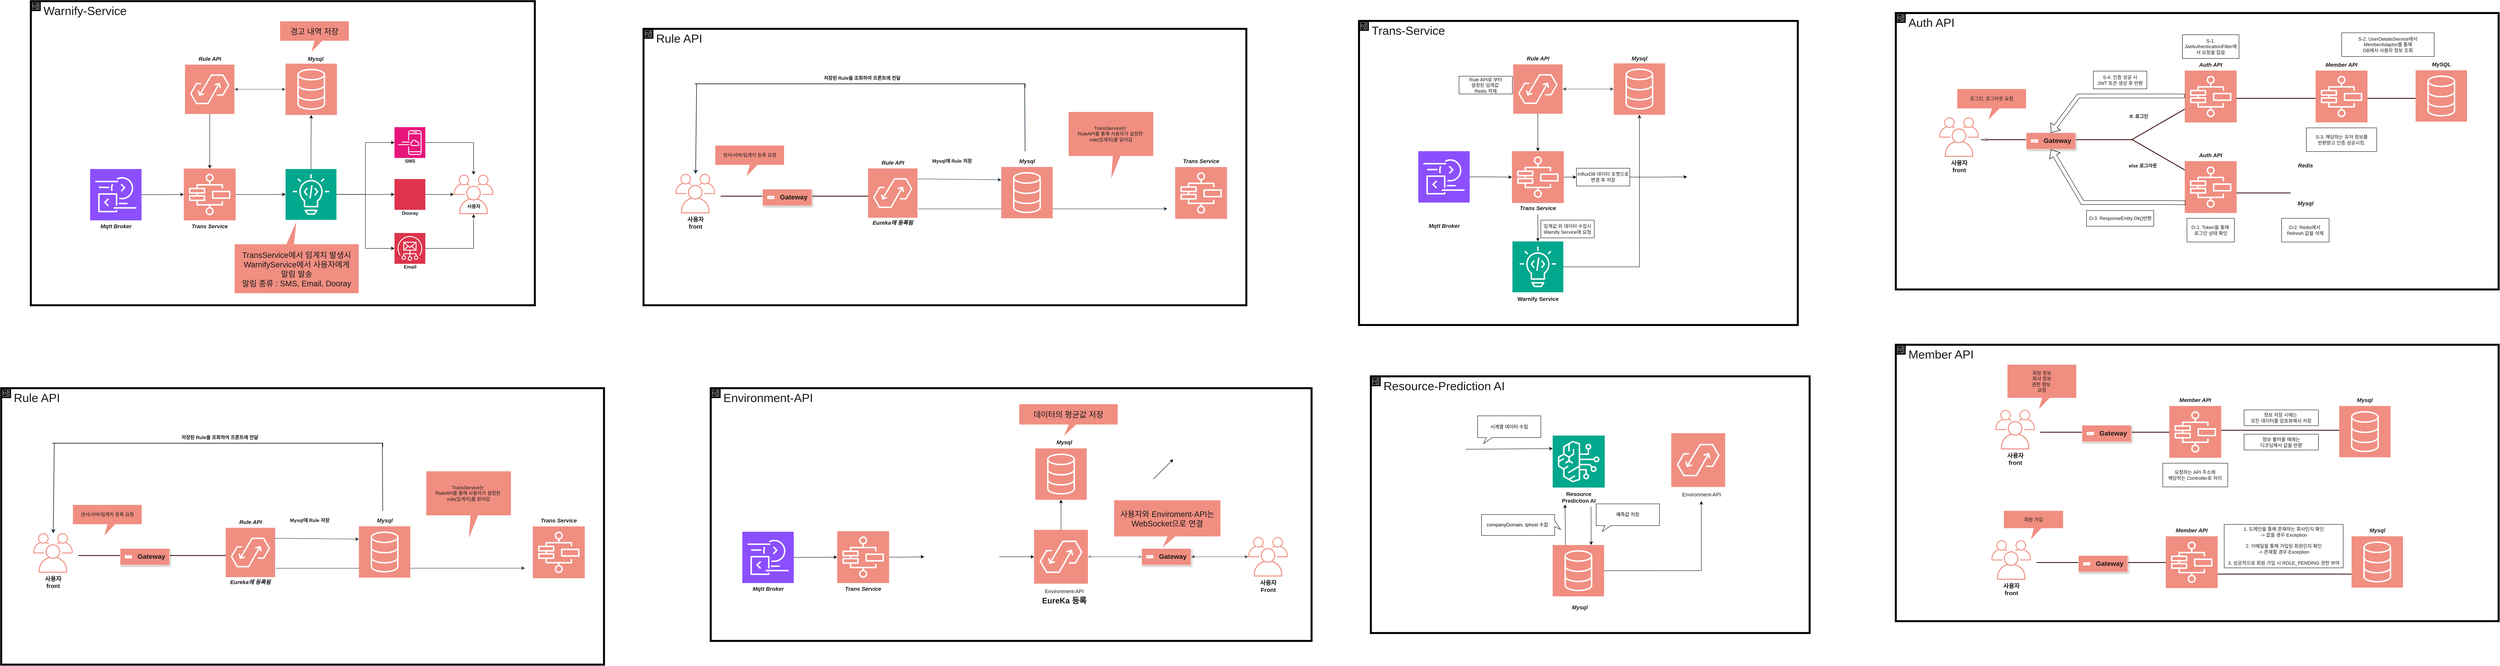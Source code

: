 <mxfile version="27.1.4" pages="2">
  <diagram id="6_MRbrQv16TPBseHlP9C" name="페이지-1">
    <mxGraphModel dx="2938" dy="2924" grid="1" gridSize="10" guides="1" tooltips="1" connect="1" arrows="1" fold="1" page="1" pageScale="1" pageWidth="1600" pageHeight="900" math="0" shadow="0">
      <root>
        <mxCell id="0" />
        <mxCell id="1" parent="0" />
        <mxCell id="sI1st9zM_oRKqp5dQTi6-2" value="&lt;font style=&quot;font-size: 30px;&quot;&gt;Rule API&lt;/font&gt;" style="points=[[0,0],[0.25,0],[0.5,0],[0.75,0],[1,0],[1,0.25],[1,0.5],[1,0.75],[1,1],[0.75,1],[0.5,1],[0.25,1],[0,1],[0,0.75],[0,0.5],[0,0.25]];outlineConnect=0;html=1;whiteSpace=wrap;fontSize=12;fontStyle=0;container=1;pointerEvents=0;collapsible=0;recursiveResize=0;shape=mxgraph.aws4.group;grIcon=mxgraph.aws4.group_account;strokeColor=#000000;fillColor=none;verticalAlign=top;align=left;spacingLeft=30;fontColor=#1A1A1A;dashed=0;labelBackgroundColor=none;strokeWidth=5;" parent="1" vertex="1">
          <mxGeometry x="45" y="-770" width="1525" height="700" as="geometry" />
        </mxCell>
        <mxCell id="sI1st9zM_oRKqp5dQTi6-6" value="&lt;b&gt;&lt;font style=&quot;font-size: 15px;&quot;&gt;사용자&lt;br&gt;&lt;/font&gt;&lt;/b&gt;&lt;div&gt;&lt;b&gt;&lt;font style=&quot;font-size: 15px;&quot;&gt;front&lt;/font&gt;&lt;/b&gt;&lt;/div&gt;" style="sketch=0;outlineConnect=0;fontColor=#1A1A1A;strokeColor=none;fillColor=#F08E81;dashed=0;verticalLabelPosition=bottom;verticalAlign=top;align=center;html=1;fontSize=12;fontStyle=0;aspect=fixed;shape=mxgraph.aws4.illustration_users;pointerEvents=1;labelBackgroundColor=none;" parent="sI1st9zM_oRKqp5dQTi6-2" vertex="1">
          <mxGeometry x="81" y="367.25" width="100" height="100" as="geometry" />
        </mxCell>
        <mxCell id="RRJUKaXo5ImgAqwBO_Rm-33" value="TransService는&amp;nbsp;&lt;br&gt;RuleAPI를 통해 사용자가 설정한&amp;nbsp;&lt;div&gt;rule(임계치)를 읽어감&lt;/div&gt;" style="shape=callout;whiteSpace=wrap;html=1;perimeter=calloutPerimeter;size=60;position=0.52;labelBackgroundColor=none;fillColor=#F08E81;strokeColor=#FFFFFF;fontColor=#1A1A1A;" parent="sI1st9zM_oRKqp5dQTi6-2" vertex="1">
          <mxGeometry x="1075" y="210" width="215" height="172.5" as="geometry" />
        </mxCell>
        <mxCell id="sI1st9zM_oRKqp5dQTi6-14" value="" style="endArrow=classic;html=1;rounded=0;fontStyle=1;exitX=0;exitY=0.5;exitDx=0;exitDy=0;exitPerimeter=0;labelBackgroundColor=none;strokeColor=#182E3E;fontColor=default;entryX=0;entryY=0.25;entryDx=0;entryDy=0;entryPerimeter=0;" parent="sI1st9zM_oRKqp5dQTi6-2" target="sI1st9zM_oRKqp5dQTi6-33" edge="1">
          <mxGeometry width="50" height="50" relative="1" as="geometry">
            <mxPoint x="691.5" y="380.0" as="sourcePoint" />
            <mxPoint x="868" y="380.0" as="targetPoint" />
          </mxGeometry>
        </mxCell>
        <mxCell id="sI1st9zM_oRKqp5dQTi6-15" value="" style="endArrow=classic;html=1;rounded=0;fontStyle=1;labelBackgroundColor=none;strokeColor=#182E3E;fontColor=default;entryX=0.076;entryY=0.695;entryDx=0;entryDy=0;entryPerimeter=0;" parent="sI1st9zM_oRKqp5dQTi6-2" edge="1">
          <mxGeometry width="50" height="50" relative="1" as="geometry">
            <mxPoint x="695" y="456" as="sourcePoint" />
            <mxPoint x="1324.975" y="455.719" as="targetPoint" />
            <Array as="points">
              <mxPoint x="745" y="456" />
              <mxPoint x="845" y="456" />
            </Array>
          </mxGeometry>
        </mxCell>
        <mxCell id="sI1st9zM_oRKqp5dQTi6-19" value="" style="line;strokeWidth=2;html=1;labelBackgroundColor=none;fillColor=#F08E81;strokeColor=#330000;fontColor=#1A1A1A;" parent="sI1st9zM_oRKqp5dQTi6-2" vertex="1">
          <mxGeometry x="195" y="418.75" width="375" height="10" as="geometry" />
        </mxCell>
        <mxCell id="RRJUKaXo5ImgAqwBO_Rm-9" value="" style="strokeColor=#FFFFFF;shadow=1;strokeWidth=1;rounded=1;absoluteArcSize=1;arcSize=2;labelBackgroundColor=none;fillColor=#F08E81;fontColor=#1A1A1A;" parent="sI1st9zM_oRKqp5dQTi6-2" vertex="1">
          <mxGeometry x="301" y="406" width="125" height="42" as="geometry" />
        </mxCell>
        <mxCell id="RRJUKaXo5ImgAqwBO_Rm-10" value="&lt;font style=&quot;font-size: 17px;&quot;&gt;&lt;b style=&quot;&quot;&gt;Gateway&lt;/b&gt;&lt;/font&gt;" style="sketch=0;dashed=0;connectable=0;html=1;fillColor=#F08E81;strokeColor=none;shape=mxgraph.gcp2.gateway;part=1;labelPosition=right;verticalLabelPosition=middle;align=left;verticalAlign=middle;spacingLeft=5;fontSize=12;labelBackgroundColor=none;fontColor=#1A1A1A;" parent="RRJUKaXo5ImgAqwBO_Rm-9" vertex="1">
          <mxGeometry y="0.5" width="32" height="32" relative="1" as="geometry">
            <mxPoint x="5" y="-16" as="offset" />
          </mxGeometry>
        </mxCell>
        <mxCell id="sI1st9zM_oRKqp5dQTi6-20" value="&lt;div&gt;센서/서버/임계치 등록 요청&lt;/div&gt;" style="shape=callout;whiteSpace=wrap;html=1;perimeter=calloutPerimeter;position2=0.45;labelBackgroundColor=none;fillColor=#F08E81;strokeColor=#FFFFFF;fontColor=#1A1A1A;" parent="sI1st9zM_oRKqp5dQTi6-2" vertex="1">
          <mxGeometry x="181" y="295" width="175" height="80" as="geometry" />
        </mxCell>
        <mxCell id="sI1st9zM_oRKqp5dQTi6-21" value="Mysql에 Rule 저장" style="text;html=1;align=center;verticalAlign=middle;whiteSpace=wrap;rounded=0;fontStyle=1;labelBackgroundColor=none;fontColor=#1A1A1A;" parent="sI1st9zM_oRKqp5dQTi6-2" vertex="1">
          <mxGeometry x="693" y="320" width="175" height="30" as="geometry" />
        </mxCell>
        <mxCell id="sI1st9zM_oRKqp5dQTi6-25" value="저장된 Rule을 조회하여 프론트에 전달" style="text;html=1;align=center;verticalAlign=middle;whiteSpace=wrap;rounded=0;fontStyle=1;labelBackgroundColor=none;fontColor=#1A1A1A;" parent="sI1st9zM_oRKqp5dQTi6-2" vertex="1">
          <mxGeometry x="432.5" y="110" width="240" height="30" as="geometry" />
        </mxCell>
        <mxCell id="sI1st9zM_oRKqp5dQTi6-27" value="" style="sketch=0;points=[[0,0,0],[0.25,0,0],[0.5,0,0],[0.75,0,0],[1,0,0],[0,1,0],[0.25,1,0],[0.5,1,0],[0.75,1,0],[1,1,0],[0,0.25,0],[0,0.5,0],[0,0.75,0],[1,0.25,0],[1,0.5,0],[1,0.75,0]];outlineConnect=0;fontColor=#1A1A1A;fillColor=#F08E81;strokeColor=#FFFFFF;dashed=0;verticalLabelPosition=bottom;verticalAlign=top;align=center;html=1;fontSize=12;fontStyle=0;aspect=fixed;shape=mxgraph.aws4.resourceIcon;resIcon=mxgraph.aws4.step_functions;labelBackgroundColor=none;" parent="sI1st9zM_oRKqp5dQTi6-2" vertex="1">
          <mxGeometry x="1345" y="350" width="131.25" height="131.25" as="geometry" />
        </mxCell>
        <mxCell id="sI1st9zM_oRKqp5dQTi6-28" value="&lt;span style=&quot;font-size: 14px;&quot;&gt;&lt;b&gt;&lt;i&gt;Trans Service&lt;/i&gt;&lt;/b&gt;&lt;/span&gt;" style="text;html=1;align=center;verticalAlign=middle;whiteSpace=wrap;rounded=0;labelBackgroundColor=none;fontColor=#1A1A1A;" parent="sI1st9zM_oRKqp5dQTi6-2" vertex="1">
          <mxGeometry x="1358.12" y="320" width="105" height="30" as="geometry" />
        </mxCell>
        <mxCell id="sI1st9zM_oRKqp5dQTi6-31" value="" style="group;labelBackgroundColor=none;fontColor=#1A1A1A;" parent="sI1st9zM_oRKqp5dQTi6-2" vertex="1" connectable="0">
          <mxGeometry x="568" y="323.5" width="125" height="182.5" as="geometry" />
        </mxCell>
        <mxCell id="sI1st9zM_oRKqp5dQTi6-8" value="" style="sketch=0;points=[[0,0,0],[0.25,0,0],[0.5,0,0],[0.75,0,0],[1,0,0],[0,1,0],[0.25,1,0],[0.5,1,0],[0.75,1,0],[1,1,0],[0,0.25,0],[0,0.5,0],[0,0.75,0],[1,0.25,0],[1,0.5,0],[1,0.75,0]];outlineConnect=0;fontColor=#1A1A1A;fillColor=#F08E81;strokeColor=#FFFFFF;dashed=0;verticalLabelPosition=bottom;verticalAlign=top;align=center;html=1;fontSize=12;fontStyle=0;aspect=fixed;shape=mxgraph.aws4.resourceIcon;resIcon=mxgraph.aws4.appflow;labelBackgroundColor=none;" parent="sI1st9zM_oRKqp5dQTi6-31" vertex="1">
          <mxGeometry y="30" width="125" height="125" as="geometry" />
        </mxCell>
        <mxCell id="sI1st9zM_oRKqp5dQTi6-11" value="&lt;font style=&quot;font-size: 14px;&quot;&gt;&lt;b&gt;&lt;i&gt;Rule API&lt;/i&gt;&lt;/b&gt;&lt;/font&gt;" style="text;html=1;align=center;verticalAlign=middle;whiteSpace=wrap;rounded=0;labelBackgroundColor=none;fontColor=#1A1A1A;" parent="sI1st9zM_oRKqp5dQTi6-31" vertex="1">
          <mxGeometry x="32.5" width="60" height="30" as="geometry" />
        </mxCell>
        <mxCell id="sI1st9zM_oRKqp5dQTi6-17" value="&lt;font style=&quot;font-size: 14px;&quot;&gt;&lt;b&gt;&lt;i&gt;Eureka에 등록됨&lt;/i&gt;&lt;/b&gt;&lt;/font&gt;" style="text;html=1;align=center;verticalAlign=middle;whiteSpace=wrap;rounded=0;labelBackgroundColor=none;fontColor=#1A1A1A;" parent="sI1st9zM_oRKqp5dQTi6-31" vertex="1">
          <mxGeometry x="2.25" y="152.5" width="120.5" height="30" as="geometry" />
        </mxCell>
        <mxCell id="sI1st9zM_oRKqp5dQTi6-23" value="" style="shape=partialRectangle;whiteSpace=wrap;html=1;top=0;left=0;fillColor=none;direction=west;rotation=0;flipV=0;flipH=1;labelBackgroundColor=none;strokeColor=#000000;fontColor=#1A1A1A;strokeWidth=1.5;" parent="sI1st9zM_oRKqp5dQTi6-2" vertex="1">
          <mxGeometry x="130" y="139" width="835" height="9.099" as="geometry" />
        </mxCell>
        <mxCell id="sI1st9zM_oRKqp5dQTi6-24" value="" style="endArrow=classic;html=1;rounded=0;labelBackgroundColor=none;strokeColor=#182E3E;fontColor=default;strokeWidth=1.5;" parent="sI1st9zM_oRKqp5dQTi6-2" target="sI1st9zM_oRKqp5dQTi6-6" edge="1">
          <mxGeometry width="50" height="50" relative="1" as="geometry">
            <mxPoint x="134" y="139.91" as="sourcePoint" />
            <mxPoint x="134" y="240" as="targetPoint" />
          </mxGeometry>
        </mxCell>
        <mxCell id="sI1st9zM_oRKqp5dQTi6-26" value="" style="endArrow=none;html=1;rounded=0;labelBackgroundColor=none;strokeColor=#182E3E;fontColor=default;strokeWidth=1.5;" parent="sI1st9zM_oRKqp5dQTi6-2" edge="1">
          <mxGeometry width="50" height="50" relative="1" as="geometry">
            <mxPoint x="965" y="310" as="sourcePoint" />
            <mxPoint x="964" y="139.91" as="targetPoint" />
          </mxGeometry>
        </mxCell>
        <mxCell id="sI1st9zM_oRKqp5dQTi6-33" value="" style="sketch=0;points=[[0,0,0],[0.25,0,0],[0.5,0,0],[0.75,0,0],[1,0,0],[0,1,0],[0.25,1,0],[0.5,1,0],[0.75,1,0],[1,1,0],[0,0.25,0],[0,0.5,0],[0,0.75,0],[1,0.25,0],[1,0.5,0],[1,0.75,0]];outlineConnect=0;fontColor=#1A1A1A;fillColor=#F08E81;strokeColor=#FFFFFF;dashed=0;verticalLabelPosition=bottom;verticalAlign=top;align=center;html=1;fontSize=12;fontStyle=0;aspect=fixed;shape=mxgraph.aws4.resourceIcon;resIcon=mxgraph.aws4.database;labelBackgroundColor=none;" parent="sI1st9zM_oRKqp5dQTi6-2" vertex="1">
          <mxGeometry x="905" y="349.75" width="130" height="130" as="geometry" />
        </mxCell>
        <mxCell id="sI1st9zM_oRKqp5dQTi6-34" value="&lt;span style=&quot;font-size: 14px;&quot;&gt;&lt;b&gt;&lt;i&gt;Mysql&lt;/i&gt;&lt;/b&gt;&lt;/span&gt;" style="text;html=1;align=center;verticalAlign=middle;whiteSpace=wrap;rounded=0;labelBackgroundColor=none;fontColor=#1A1A1A;" parent="sI1st9zM_oRKqp5dQTi6-2" vertex="1">
          <mxGeometry x="917.5" y="319.75" width="105" height="30" as="geometry" />
        </mxCell>
        <mxCell id="zJGVWxS1CItOh0kWSi4w-1" value="&lt;font style=&quot;font-size: 30px;&quot;&gt;Warnify-Service&lt;/font&gt;" style="points=[[0,0],[0.25,0],[0.5,0],[0.75,0],[1,0],[1,0.25],[1,0.5],[1,0.75],[1,1],[0.75,1],[0.5,1],[0.25,1],[0,1],[0,0.75],[0,0.5],[0,0.25]];outlineConnect=0;html=1;whiteSpace=wrap;fontSize=12;fontStyle=0;container=1;pointerEvents=0;collapsible=0;recursiveResize=0;shape=mxgraph.aws4.group;grIcon=mxgraph.aws4.group_account;strokeColor=#000000;fillColor=none;verticalAlign=top;align=left;spacingLeft=30;fontColor=#1A1A1A;dashed=0;labelBackgroundColor=none;strokeWidth=5;" parent="1" vertex="1">
          <mxGeometry x="120" y="-1750" width="1275" height="770" as="geometry" />
        </mxCell>
        <mxCell id="zJGVWxS1CItOh0kWSi4w-2" value="" style="sketch=0;outlineConnect=0;fontColor=#1A1A1A;strokeColor=none;fillColor=#F08E81;dashed=0;verticalLabelPosition=bottom;verticalAlign=top;align=center;html=1;fontSize=12;fontStyle=0;aspect=fixed;shape=mxgraph.aws4.illustration_users;pointerEvents=1;labelBackgroundColor=none;" parent="zJGVWxS1CItOh0kWSi4w-1" vertex="1">
          <mxGeometry x="1070" y="439.37" width="100" height="100" as="geometry" />
        </mxCell>
        <mxCell id="zJGVWxS1CItOh0kWSi4w-3" value="&lt;font style=&quot;font-size: 20px;&quot;&gt;TransService에서 임계치 발생시&lt;/font&gt;&lt;div&gt;&lt;font style=&quot;font-size: 20px;&quot;&gt;WarnifyService에서 사용자에게&lt;/font&gt;&lt;/div&gt;&lt;div&gt;&lt;font style=&quot;font-size: 20px;&quot;&gt;알림 발송&lt;/font&gt;&lt;/div&gt;&lt;div&gt;&lt;font style=&quot;font-size: 20px;&quot;&gt;알림 종류 : SMS, Email, Dooray&lt;/font&gt;&lt;/div&gt;" style="shape=callout;whiteSpace=wrap;html=1;perimeter=calloutPerimeter;size=60;position=0.52;labelBackgroundColor=none;fillColor=#F08E81;strokeColor=#FFFFFF;fontColor=#1A1A1A;direction=west;" parent="zJGVWxS1CItOh0kWSi4w-1" vertex="1">
          <mxGeometry x="515.01" y="555" width="315" height="185" as="geometry" />
        </mxCell>
        <mxCell id="zJGVWxS1CItOh0kWSi4w-10" value="사용자" style="text;html=1;align=center;verticalAlign=middle;whiteSpace=wrap;rounded=0;fontStyle=1;labelBackgroundColor=none;fontColor=#1A1A1A;" parent="zJGVWxS1CItOh0kWSi4w-1" vertex="1">
          <mxGeometry x="1097.5" y="511.74" width="45" height="16.63" as="geometry" />
        </mxCell>
        <mxCell id="zJGVWxS1CItOh0kWSi4w-12" value="" style="sketch=0;points=[[0,0,0],[0.25,0,0],[0.5,0,0],[0.75,0,0],[1,0,0],[0,1,0],[0.25,1,0],[0.5,1,0],[0.75,1,0],[1,1,0],[0,0.25,0],[0,0.5,0],[0,0.75,0],[1,0.25,0],[1,0.5,0],[1,0.75,0]];outlineConnect=0;fontColor=#1A1A1A;fillColor=#F08E81;strokeColor=#FFFFFF;dashed=0;verticalLabelPosition=bottom;verticalAlign=top;align=center;html=1;fontSize=12;fontStyle=0;aspect=fixed;shape=mxgraph.aws4.resourceIcon;resIcon=mxgraph.aws4.step_functions;labelBackgroundColor=none;" parent="zJGVWxS1CItOh0kWSi4w-1" vertex="1">
          <mxGeometry x="386.88" y="423.75" width="131.25" height="131.25" as="geometry" />
        </mxCell>
        <mxCell id="zJGVWxS1CItOh0kWSi4w-13" value="&lt;span style=&quot;font-size: 14px;&quot;&gt;&lt;b&gt;&lt;i&gt;Trans Service&lt;/i&gt;&lt;/b&gt;&lt;/span&gt;" style="text;html=1;align=center;verticalAlign=middle;whiteSpace=wrap;rounded=0;labelBackgroundColor=none;fontColor=#1A1A1A;" parent="zJGVWxS1CItOh0kWSi4w-1" vertex="1">
          <mxGeometry x="400.01" y="555" width="105" height="30" as="geometry" />
        </mxCell>
        <mxCell id="zJGVWxS1CItOh0kWSi4w-14" value="" style="group;labelBackgroundColor=none;fontColor=#1A1A1A;" parent="zJGVWxS1CItOh0kWSi4w-1" vertex="1" connectable="0">
          <mxGeometry x="390.01" y="130.62" width="125" height="182.5" as="geometry" />
        </mxCell>
        <mxCell id="zJGVWxS1CItOh0kWSi4w-15" value="" style="sketch=0;points=[[0,0,0],[0.25,0,0],[0.5,0,0],[0.75,0,0],[1,0,0],[0,1,0],[0.25,1,0],[0.5,1,0],[0.75,1,0],[1,1,0],[0,0.25,0],[0,0.5,0],[0,0.75,0],[1,0.25,0],[1,0.5,0],[1,0.75,0]];outlineConnect=0;fontColor=#1A1A1A;fillColor=#F08E81;strokeColor=#FFFFFF;dashed=0;verticalLabelPosition=bottom;verticalAlign=top;align=center;html=1;fontSize=12;fontStyle=0;aspect=fixed;shape=mxgraph.aws4.resourceIcon;resIcon=mxgraph.aws4.appflow;labelBackgroundColor=none;" parent="zJGVWxS1CItOh0kWSi4w-14" vertex="1">
          <mxGeometry y="30" width="125" height="125" as="geometry" />
        </mxCell>
        <mxCell id="zJGVWxS1CItOh0kWSi4w-16" value="&lt;font style=&quot;font-size: 14px;&quot;&gt;&lt;b&gt;&lt;i&gt;Rule API&lt;/i&gt;&lt;/b&gt;&lt;/font&gt;" style="text;html=1;align=center;verticalAlign=middle;whiteSpace=wrap;rounded=0;labelBackgroundColor=none;fontColor=#1A1A1A;" parent="zJGVWxS1CItOh0kWSi4w-14" vertex="1">
          <mxGeometry x="32.5" width="60" height="30" as="geometry" />
        </mxCell>
        <mxCell id="zJGVWxS1CItOh0kWSi4w-21" value="" style="sketch=0;points=[[0,0,0],[0.25,0,0],[0.5,0,0],[0.75,0,0],[1,0,0],[0,1,0],[0.25,1,0],[0.5,1,0],[0.75,1,0],[1,1,0],[0,0.25,0],[0,0.5,0],[0,0.75,0],[1,0.25,0],[1,0.5,0],[1,0.75,0]];outlineConnect=0;fontColor=#1A1A1A;fillColor=#F08E81;strokeColor=#FFFFFF;dashed=0;verticalLabelPosition=bottom;verticalAlign=top;align=center;html=1;fontSize=12;fontStyle=0;aspect=fixed;shape=mxgraph.aws4.resourceIcon;resIcon=mxgraph.aws4.database;labelBackgroundColor=none;" parent="zJGVWxS1CItOh0kWSi4w-1" vertex="1">
          <mxGeometry x="644.38" y="158.12" width="130" height="130" as="geometry" />
        </mxCell>
        <mxCell id="zJGVWxS1CItOh0kWSi4w-22" value="&lt;span style=&quot;font-size: 14px;&quot;&gt;&lt;b&gt;&lt;i&gt;Mysql&lt;/i&gt;&lt;/b&gt;&lt;/span&gt;" style="text;html=1;align=center;verticalAlign=middle;whiteSpace=wrap;rounded=0;labelBackgroundColor=none;fontColor=#1A1A1A;" parent="zJGVWxS1CItOh0kWSi4w-1" vertex="1">
          <mxGeometry x="668.13" y="130.62" width="105" height="30" as="geometry" />
        </mxCell>
        <mxCell id="zJGVWxS1CItOh0kWSi4w-40" style="edgeStyle=orthogonalEdgeStyle;rounded=0;orthogonalLoop=1;jettySize=auto;html=1;" parent="zJGVWxS1CItOh0kWSi4w-1" source="zJGVWxS1CItOh0kWSi4w-26" target="zJGVWxS1CItOh0kWSi4w-24" edge="1">
          <mxGeometry relative="1" as="geometry" />
        </mxCell>
        <mxCell id="zJGVWxS1CItOh0kWSi4w-26" value="" style="sketch=0;points=[[0,0,0],[0.25,0,0],[0.5,0,0],[0.75,0,0],[1,0,0],[0,1,0],[0.25,1,0],[0.5,1,0],[0.75,1,0],[1,1,0],[0,0.25,0],[0,0.5,0],[0,0.75,0],[1,0.25,0],[1,0.5,0],[1,0.75,0]];outlineConnect=0;fontColor=#232F3E;fillColor=#01A88D;strokeColor=#ffffff;dashed=0;verticalLabelPosition=bottom;verticalAlign=top;align=center;html=1;fontSize=12;fontStyle=0;aspect=fixed;shape=mxgraph.aws4.resourceIcon;resIcon=mxgraph.aws4.codeguru_2;" parent="zJGVWxS1CItOh0kWSi4w-1" vertex="1">
          <mxGeometry x="644.38" y="425" width="128.75" height="128.75" as="geometry" />
        </mxCell>
        <mxCell id="zJGVWxS1CItOh0kWSi4w-33" style="edgeStyle=orthogonalEdgeStyle;rounded=0;orthogonalLoop=1;jettySize=auto;html=1;" parent="zJGVWxS1CItOh0kWSi4w-1" source="zJGVWxS1CItOh0kWSi4w-27" target="zJGVWxS1CItOh0kWSi4w-12" edge="1">
          <mxGeometry relative="1" as="geometry" />
        </mxCell>
        <mxCell id="zJGVWxS1CItOh0kWSi4w-27" value="" style="sketch=0;points=[[0,0,0],[0.25,0,0],[0.5,0,0],[0.75,0,0],[1,0,0],[0,1,0],[0.25,1,0],[0.5,1,0],[0.75,1,0],[1,1,0],[0,0.25,0],[0,0.5,0],[0,0.75,0],[1,0.25,0],[1,0.5,0],[1,0.75,0]];outlineConnect=0;fontColor=#232F3E;fillColor=#8C4FFF;strokeColor=#ffffff;dashed=0;verticalLabelPosition=bottom;verticalAlign=top;align=center;html=1;fontSize=12;fontStyle=0;aspect=fixed;shape=mxgraph.aws4.resourceIcon;resIcon=mxgraph.aws4.data_exchange;" parent="zJGVWxS1CItOh0kWSi4w-1" vertex="1">
          <mxGeometry x="150" y="425" width="130" height="130" as="geometry" />
        </mxCell>
        <mxCell id="zJGVWxS1CItOh0kWSi4w-28" value="&lt;span style=&quot;font-size: 14px;&quot;&gt;&lt;b&gt;&lt;i&gt;Mqtt Broker&lt;/i&gt;&lt;/b&gt;&lt;/span&gt;" style="text;html=1;align=center;verticalAlign=middle;whiteSpace=wrap;rounded=0;labelBackgroundColor=none;fontColor=#1A1A1A;" parent="zJGVWxS1CItOh0kWSi4w-1" vertex="1">
          <mxGeometry x="162.5" y="555" width="105" height="30" as="geometry" />
        </mxCell>
        <mxCell id="zJGVWxS1CItOh0kWSi4w-46" style="edgeStyle=orthogonalEdgeStyle;rounded=0;orthogonalLoop=1;jettySize=auto;html=1;" parent="zJGVWxS1CItOh0kWSi4w-1" source="zJGVWxS1CItOh0kWSi4w-30" target="zJGVWxS1CItOh0kWSi4w-2" edge="1">
          <mxGeometry relative="1" as="geometry" />
        </mxCell>
        <mxCell id="zJGVWxS1CItOh0kWSi4w-30" value="" style="sketch=0;points=[[0,0,0],[0.25,0,0],[0.5,0,0],[0.75,0,0],[1,0,0],[0,1,0],[0.25,1,0],[0.5,1,0],[0.75,1,0],[1,1,0],[0,0.25,0],[0,0.5,0],[0,0.75,0],[1,0.25,0],[1,0.5,0],[1,0.75,0]];outlineConnect=0;fontColor=#232F3E;fillColor=#E7157B;strokeColor=#ffffff;dashed=0;verticalLabelPosition=bottom;verticalAlign=top;align=center;html=1;fontSize=12;fontStyle=0;aspect=fixed;shape=mxgraph.aws4.resourceIcon;resIcon=mxgraph.aws4.mobile_application;" parent="zJGVWxS1CItOh0kWSi4w-1" vertex="1">
          <mxGeometry x="920" y="319" width="78" height="78" as="geometry" />
        </mxCell>
        <mxCell id="zJGVWxS1CItOh0kWSi4w-44" style="edgeStyle=orthogonalEdgeStyle;rounded=0;orthogonalLoop=1;jettySize=auto;html=1;" parent="zJGVWxS1CItOh0kWSi4w-1" source="zJGVWxS1CItOh0kWSi4w-24" target="zJGVWxS1CItOh0kWSi4w-2" edge="1">
          <mxGeometry relative="1" as="geometry" />
        </mxCell>
        <mxCell id="zJGVWxS1CItOh0kWSi4w-24" value="" style="sketch=0;points=[[0,0,0],[0.25,0,0],[0.5,0,0],[0.75,0,0],[1,0,0],[0,1,0],[0.25,1,0],[0.5,1,0],[0.75,1,0],[1,1,0],[0,0.25,0],[0,0.5,0],[0,0.75,0],[1,0.25,0],[1,0.5,0],[1,0.75,0]];outlineConnect=0;fontColor=#232F3E;fillColor=#DD344C;strokeColor=#ffffff;dashed=0;verticalLabelPosition=bottom;verticalAlign=top;align=center;html=1;fontSize=12;fontStyle=0;aspect=fixed;shape=mxgraph.aws4.resourceIcon;resIcon=mxgraph.aws4.end_user_messaging;" parent="zJGVWxS1CItOh0kWSi4w-1" vertex="1">
          <mxGeometry x="920" y="450.37" width="78" height="78" as="geometry" />
        </mxCell>
        <mxCell id="zJGVWxS1CItOh0kWSi4w-45" style="edgeStyle=orthogonalEdgeStyle;rounded=0;orthogonalLoop=1;jettySize=auto;html=1;" parent="zJGVWxS1CItOh0kWSi4w-1" source="zJGVWxS1CItOh0kWSi4w-23" target="zJGVWxS1CItOh0kWSi4w-2" edge="1">
          <mxGeometry relative="1" as="geometry" />
        </mxCell>
        <mxCell id="zJGVWxS1CItOh0kWSi4w-23" value="" style="sketch=0;points=[[0,0,0],[0.25,0,0],[0.5,0,0],[0.75,0,0],[1,0,0],[0,1,0],[0.25,1,0],[0.5,1,0],[0.75,1,0],[1,1,0],[0,0.25,0],[0,0.5,0],[0,0.75,0],[1,0.25,0],[1,0.5,0],[1,0.75,0]];outlineConnect=0;fontColor=#232F3E;fillColor=#DD344C;strokeColor=#ffffff;dashed=0;verticalLabelPosition=bottom;verticalAlign=top;align=center;html=1;fontSize=12;fontStyle=0;aspect=fixed;shape=mxgraph.aws4.resourceIcon;resIcon=mxgraph.aws4.simple_email_service;" parent="zJGVWxS1CItOh0kWSi4w-1" vertex="1">
          <mxGeometry x="920" y="587" width="78" height="78" as="geometry" />
        </mxCell>
        <mxCell id="zJGVWxS1CItOh0kWSi4w-34" style="edgeStyle=orthogonalEdgeStyle;rounded=0;orthogonalLoop=1;jettySize=auto;html=1;entryX=0;entryY=0.5;entryDx=0;entryDy=0;entryPerimeter=0;" parent="zJGVWxS1CItOh0kWSi4w-1" source="zJGVWxS1CItOh0kWSi4w-12" target="zJGVWxS1CItOh0kWSi4w-26" edge="1">
          <mxGeometry relative="1" as="geometry" />
        </mxCell>
        <mxCell id="zJGVWxS1CItOh0kWSi4w-35" style="edgeStyle=orthogonalEdgeStyle;rounded=0;orthogonalLoop=1;jettySize=auto;html=1;" parent="zJGVWxS1CItOh0kWSi4w-1" source="zJGVWxS1CItOh0kWSi4w-15" target="zJGVWxS1CItOh0kWSi4w-12" edge="1">
          <mxGeometry relative="1" as="geometry" />
        </mxCell>
        <mxCell id="zJGVWxS1CItOh0kWSi4w-36" value="" style="edgeStyle=orthogonalEdgeStyle;html=1;endArrow=block;elbow=vertical;startArrow=block;startFill=1;endFill=1;strokeColor=#545B64;rounded=0;entryX=0;entryY=0.5;entryDx=0;entryDy=0;entryPerimeter=0;exitX=1;exitY=0.5;exitDx=0;exitDy=0;exitPerimeter=0;" parent="zJGVWxS1CItOh0kWSi4w-1" source="zJGVWxS1CItOh0kWSi4w-15" target="zJGVWxS1CItOh0kWSi4w-21" edge="1">
          <mxGeometry width="100" relative="1" as="geometry">
            <mxPoint x="660" y="495" as="sourcePoint" />
            <mxPoint x="760" y="495" as="targetPoint" />
          </mxGeometry>
        </mxCell>
        <mxCell id="zJGVWxS1CItOh0kWSi4w-39" style="edgeStyle=orthogonalEdgeStyle;rounded=0;orthogonalLoop=1;jettySize=auto;html=1;entryX=0;entryY=0.5;entryDx=0;entryDy=0;entryPerimeter=0;" parent="zJGVWxS1CItOh0kWSi4w-1" source="zJGVWxS1CItOh0kWSi4w-26" target="zJGVWxS1CItOh0kWSi4w-30" edge="1">
          <mxGeometry relative="1" as="geometry" />
        </mxCell>
        <mxCell id="zJGVWxS1CItOh0kWSi4w-41" style="edgeStyle=orthogonalEdgeStyle;rounded=0;orthogonalLoop=1;jettySize=auto;html=1;entryX=0;entryY=0.5;entryDx=0;entryDy=0;entryPerimeter=0;" parent="zJGVWxS1CItOh0kWSi4w-1" source="zJGVWxS1CItOh0kWSi4w-26" target="zJGVWxS1CItOh0kWSi4w-23" edge="1">
          <mxGeometry relative="1" as="geometry" />
        </mxCell>
        <mxCell id="zJGVWxS1CItOh0kWSi4w-47" value="SMS" style="text;html=1;align=center;verticalAlign=middle;whiteSpace=wrap;rounded=0;fontStyle=1;labelBackgroundColor=none;fontColor=#1A1A1A;" parent="zJGVWxS1CItOh0kWSi4w-1" vertex="1">
          <mxGeometry x="936.5" y="397" width="45" height="16.63" as="geometry" />
        </mxCell>
        <mxCell id="zJGVWxS1CItOh0kWSi4w-48" value="Dooray" style="text;html=1;align=center;verticalAlign=middle;whiteSpace=wrap;rounded=0;fontStyle=1;labelBackgroundColor=none;fontColor=#1A1A1A;" parent="zJGVWxS1CItOh0kWSi4w-1" vertex="1">
          <mxGeometry x="936.5" y="528.37" width="45" height="16.63" as="geometry" />
        </mxCell>
        <mxCell id="zJGVWxS1CItOh0kWSi4w-49" value="Email" style="text;html=1;align=center;verticalAlign=middle;whiteSpace=wrap;rounded=0;fontStyle=1;labelBackgroundColor=none;fontColor=#1A1A1A;" parent="zJGVWxS1CItOh0kWSi4w-1" vertex="1">
          <mxGeometry x="936.5" y="665" width="45" height="16.63" as="geometry" />
        </mxCell>
        <mxCell id="zJGVWxS1CItOh0kWSi4w-53" style="edgeStyle=orthogonalEdgeStyle;rounded=0;orthogonalLoop=1;jettySize=auto;html=1;exitX=0.5;exitY=0;exitDx=0;exitDy=0;exitPerimeter=0;entryX=0.5;entryY=1;entryDx=0;entryDy=0;entryPerimeter=0;" parent="zJGVWxS1CItOh0kWSi4w-1" source="zJGVWxS1CItOh0kWSi4w-26" target="zJGVWxS1CItOh0kWSi4w-21" edge="1">
          <mxGeometry relative="1" as="geometry" />
        </mxCell>
        <mxCell id="zJGVWxS1CItOh0kWSi4w-89" value="&lt;font style=&quot;font-size: 20px;&quot;&gt;경고 내역 저장&lt;/font&gt;" style="shape=callout;whiteSpace=wrap;html=1;perimeter=calloutPerimeter;position2=0.45;labelBackgroundColor=none;fillColor=#F08E81;strokeColor=#FFFFFF;fontColor=#1A1A1A;" parent="zJGVWxS1CItOh0kWSi4w-1" vertex="1">
          <mxGeometry x="630" y="50.62" width="175" height="80" as="geometry" />
        </mxCell>
        <mxCell id="zJGVWxS1CItOh0kWSi4w-55" value="&lt;font style=&quot;font-size: 30px;&quot;&gt;Environment-API&lt;/font&gt;" style="points=[[0,0],[0.25,0],[0.5,0],[0.75,0],[1,0],[1,0.25],[1,0.5],[1,0.75],[1,1],[0.75,1],[0.5,1],[0.25,1],[0,1],[0,0.75],[0,0.5],[0,0.25]];outlineConnect=0;html=1;whiteSpace=wrap;fontSize=12;fontStyle=0;container=1;pointerEvents=0;collapsible=0;recursiveResize=0;shape=mxgraph.aws4.group;grIcon=mxgraph.aws4.group_account;strokeColor=#000000;fillColor=none;verticalAlign=top;align=left;spacingLeft=30;fontColor=#1A1A1A;dashed=0;labelBackgroundColor=none;strokeWidth=5;" parent="1" vertex="1">
          <mxGeometry x="1840" y="-770" width="1520" height="640" as="geometry" />
        </mxCell>
        <mxCell id="zJGVWxS1CItOh0kWSi4w-56" value="&lt;b&gt;&lt;font style=&quot;font-size: 15px;&quot;&gt;사용자&lt;br&gt;&lt;/font&gt;&lt;/b&gt;&lt;div&gt;&lt;b&gt;&lt;font style=&quot;font-size: 15px;&quot;&gt;Front&lt;/font&gt;&lt;/b&gt;&lt;/div&gt;" style="sketch=0;outlineConnect=0;fontColor=#1A1A1A;strokeColor=none;fillColor=#F08E81;dashed=0;verticalLabelPosition=bottom;verticalAlign=top;align=center;html=1;fontSize=12;fontStyle=0;aspect=fixed;shape=mxgraph.aws4.illustration_users;pointerEvents=1;labelBackgroundColor=none;" parent="zJGVWxS1CItOh0kWSi4w-55" vertex="1">
          <mxGeometry x="1360" y="376.86" width="100" height="100" as="geometry" />
        </mxCell>
        <mxCell id="zJGVWxS1CItOh0kWSi4w-61" value="" style="strokeColor=#FFFFFF;shadow=1;strokeWidth=1;rounded=1;absoluteArcSize=1;arcSize=2;labelBackgroundColor=none;fillColor=#F08E81;fontColor=#1A1A1A;" parent="zJGVWxS1CItOh0kWSi4w-55" vertex="1">
          <mxGeometry x="1090" y="405.86" width="125" height="42" as="geometry" />
        </mxCell>
        <mxCell id="zJGVWxS1CItOh0kWSi4w-62" value="&lt;font style=&quot;font-size: 17px;&quot;&gt;&lt;b style=&quot;&quot;&gt;Gateway&lt;/b&gt;&lt;/font&gt;" style="sketch=0;dashed=0;connectable=0;html=1;fillColor=#F08E81;strokeColor=none;shape=mxgraph.gcp2.gateway;part=1;labelPosition=right;verticalLabelPosition=middle;align=left;verticalAlign=middle;spacingLeft=5;fontSize=12;labelBackgroundColor=none;fontColor=#1A1A1A;" parent="zJGVWxS1CItOh0kWSi4w-61" vertex="1">
          <mxGeometry y="0.5" width="32" height="32" relative="1" as="geometry">
            <mxPoint x="5" y="-16" as="offset" />
          </mxGeometry>
        </mxCell>
        <mxCell id="zJGVWxS1CItOh0kWSi4w-63" value="&lt;font style=&quot;font-size: 20px;&quot;&gt;사용자와 Enviroment-API는&lt;/font&gt;&lt;div&gt;&lt;font style=&quot;font-size: 20px;&quot;&gt;WebSocket으로 연결&lt;/font&gt;&lt;/div&gt;" style="shape=callout;whiteSpace=wrap;html=1;perimeter=calloutPerimeter;position2=0.45;labelBackgroundColor=none;fillColor=#F08E81;strokeColor=#FFFFFF;fontColor=#1A1A1A;" parent="zJGVWxS1CItOh0kWSi4w-55" vertex="1">
          <mxGeometry x="1020" y="283.42" width="270" height="122.44" as="geometry" />
        </mxCell>
        <mxCell id="zJGVWxS1CItOh0kWSi4w-64" value="&lt;font style=&quot;font-size: 20px;&quot;&gt;EureKa 등록&lt;/font&gt;" style="text;html=1;align=center;verticalAlign=middle;whiteSpace=wrap;rounded=0;fontStyle=1;labelBackgroundColor=none;fontColor=#1A1A1A;" parent="zJGVWxS1CItOh0kWSi4w-55" vertex="1">
          <mxGeometry x="806.5" y="522.44" width="175" height="30" as="geometry" />
        </mxCell>
        <mxCell id="zJGVWxS1CItOh0kWSi4w-230" style="edgeStyle=orthogonalEdgeStyle;rounded=0;orthogonalLoop=1;jettySize=auto;html=1;entryX=0;entryY=0.5;entryDx=0;entryDy=0;" parent="zJGVWxS1CItOh0kWSi4w-55" source="zJGVWxS1CItOh0kWSi4w-66" target="zJGVWxS1CItOh0kWSi4w-229" edge="1">
          <mxGeometry relative="1" as="geometry" />
        </mxCell>
        <mxCell id="zJGVWxS1CItOh0kWSi4w-66" value="" style="sketch=0;points=[[0,0,0],[0.25,0,0],[0.5,0,0],[0.75,0,0],[1,0,0],[0,1,0],[0.25,1,0],[0.5,1,0],[0.75,1,0],[1,1,0],[0,0.25,0],[0,0.5,0],[0,0.75,0],[1,0.25,0],[1,0.5,0],[1,0.75,0]];outlineConnect=0;fontColor=#1A1A1A;fillColor=#F08E81;strokeColor=#FFFFFF;dashed=0;verticalLabelPosition=bottom;verticalAlign=top;align=center;html=1;fontSize=12;fontStyle=0;aspect=fixed;shape=mxgraph.aws4.resourceIcon;resIcon=mxgraph.aws4.step_functions;labelBackgroundColor=none;" parent="zJGVWxS1CItOh0kWSi4w-55" vertex="1">
          <mxGeometry x="320" y="362.19" width="131.25" height="131.25" as="geometry" />
        </mxCell>
        <mxCell id="zJGVWxS1CItOh0kWSi4w-67" value="&lt;span style=&quot;font-size: 14px;&quot;&gt;&lt;b&gt;&lt;i&gt;Trans Service&lt;/i&gt;&lt;/b&gt;&lt;/span&gt;" style="text;html=1;align=center;verticalAlign=middle;whiteSpace=wrap;rounded=0;labelBackgroundColor=none;fontColor=#1A1A1A;" parent="zJGVWxS1CItOh0kWSi4w-55" vertex="1">
          <mxGeometry x="333.13" y="493.44" width="105" height="30" as="geometry" />
        </mxCell>
        <mxCell id="zJGVWxS1CItOh0kWSi4w-75" value="" style="sketch=0;points=[[0,0,0],[0.25,0,0],[0.5,0,0],[0.75,0,0],[1,0,0],[0,1,0],[0.25,1,0],[0.5,1,0],[0.75,1,0],[1,1,0],[0,0.25,0],[0,0.5,0],[0,0.75,0],[1,0.25,0],[1,0.5,0],[1,0.75,0]];outlineConnect=0;fontColor=#1A1A1A;fillColor=#F08E81;strokeColor=#FFFFFF;dashed=0;verticalLabelPosition=bottom;verticalAlign=top;align=center;html=1;fontSize=12;fontStyle=0;aspect=fixed;shape=mxgraph.aws4.resourceIcon;resIcon=mxgraph.aws4.database;labelBackgroundColor=none;" parent="zJGVWxS1CItOh0kWSi4w-55" vertex="1">
          <mxGeometry x="821.14" y="152.44" width="130" height="130" as="geometry" />
        </mxCell>
        <mxCell id="zJGVWxS1CItOh0kWSi4w-76" value="&lt;span style=&quot;font-size: 14px;&quot;&gt;&lt;b&gt;&lt;i&gt;Mysql&lt;/i&gt;&lt;/b&gt;&lt;/span&gt;" style="text;html=1;align=center;verticalAlign=middle;whiteSpace=wrap;rounded=0;labelBackgroundColor=none;fontColor=#1A1A1A;" parent="zJGVWxS1CItOh0kWSi4w-55" vertex="1">
          <mxGeometry x="841.5" y="122.44" width="105" height="30" as="geometry" />
        </mxCell>
        <mxCell id="zJGVWxS1CItOh0kWSi4w-77" value="" style="group;labelBackgroundColor=none;fontColor=#1A1A1A;" parent="zJGVWxS1CItOh0kWSi4w-55" vertex="1" connectable="0">
          <mxGeometry x="818" y="324.88" width="152" height="205.87" as="geometry" />
        </mxCell>
        <mxCell id="zJGVWxS1CItOh0kWSi4w-78" value="" style="sketch=0;points=[[0,0,0],[0.25,0,0],[0.5,0,0],[0.75,0,0],[1,0,0],[0,1,0],[0.25,1,0],[0.5,1,0],[0.75,1,0],[1,1,0],[0,0.25,0],[0,0.5,0],[0,0.75,0],[1,0.25,0],[1,0.5,0],[1,0.75,0]];outlineConnect=0;fontColor=#1A1A1A;fillColor=#F08E81;strokeColor=#FFFFFF;dashed=0;verticalLabelPosition=bottom;verticalAlign=top;align=center;html=1;fontSize=12;fontStyle=0;aspect=fixed;shape=mxgraph.aws4.resourceIcon;resIcon=mxgraph.aws4.appflow;labelBackgroundColor=none;" parent="zJGVWxS1CItOh0kWSi4w-77" vertex="1">
          <mxGeometry y="33.842" width="136.274" height="136.274" as="geometry" />
        </mxCell>
        <mxCell id="zJGVWxS1CItOh0kWSi4w-80" value="&lt;span style=&quot;text-align: left;&quot;&gt;&lt;font style=&quot;font-size: 13px;&quot;&gt;Environment-API&lt;/font&gt;&lt;/span&gt;" style="text;html=1;align=center;verticalAlign=middle;whiteSpace=wrap;rounded=0;labelBackgroundColor=none;fontColor=#1A1A1A;" parent="zJGVWxS1CItOh0kWSi4w-77" vertex="1">
          <mxGeometry x="2.736" y="172.028" width="146.528" height="33.842" as="geometry" />
        </mxCell>
        <mxCell id="zJGVWxS1CItOh0kWSi4w-84" style="edgeStyle=orthogonalEdgeStyle;rounded=0;orthogonalLoop=1;jettySize=auto;html=1;" parent="zJGVWxS1CItOh0kWSi4w-55" source="zJGVWxS1CItOh0kWSi4w-78" target="zJGVWxS1CItOh0kWSi4w-75" edge="1">
          <mxGeometry relative="1" as="geometry" />
        </mxCell>
        <mxCell id="zJGVWxS1CItOh0kWSi4w-85" value="" style="edgeStyle=orthogonalEdgeStyle;htmDepartman barl=1;endArrow=open;elbow=vertical;startArrow=open;startFill=0;endFill=0;strokeColor=#545B64;rounded=0;exitX=1;exitY=0.5;exitDx=0;exitDy=0;exitPerimeter=0;entryX=0;entryY=0.5;entryDx=0;entryDy=0;" parent="zJGVWxS1CItOh0kWSi4w-55" source="zJGVWxS1CItOh0kWSi4w-78" target="zJGVWxS1CItOh0kWSi4w-61" edge="1">
          <mxGeometry width="100" relative="1" as="geometry">
            <mxPoint x="1280" y="522.44" as="sourcePoint" />
            <mxPoint x="1080" y="426.44" as="targetPoint" />
          </mxGeometry>
        </mxCell>
        <mxCell id="zJGVWxS1CItOh0kWSi4w-86" value="" style="edgeStyle=orthogonalEdgeStyle;html=1;endArrow=block;elbow=vertical;startArrow=block;startFill=1;endFill=1;strokeColor=#545B64;rounded=0;exitX=1;exitY=0.5;exitDx=0;exitDy=0;" parent="zJGVWxS1CItOh0kWSi4w-55" source="zJGVWxS1CItOh0kWSi4w-61" target="zJGVWxS1CItOh0kWSi4w-56" edge="1">
          <mxGeometry width="100" relative="1" as="geometry">
            <mxPoint x="1130" y="512.44" as="sourcePoint" />
            <mxPoint x="1230" y="512.44" as="targetPoint" />
          </mxGeometry>
        </mxCell>
        <mxCell id="zJGVWxS1CItOh0kWSi4w-90" value="&lt;span style=&quot;font-size: 20px;&quot;&gt;데이터의 평균값 저장&lt;/span&gt;" style="shape=callout;whiteSpace=wrap;html=1;perimeter=calloutPerimeter;position2=0.45;labelBackgroundColor=none;fillColor=#F08E81;strokeColor=#FFFFFF;fontColor=#1A1A1A;" parent="zJGVWxS1CItOh0kWSi4w-55" vertex="1">
          <mxGeometry x="780" y="40" width="250" height="82.44" as="geometry" />
        </mxCell>
        <mxCell id="zJGVWxS1CItOh0kWSi4w-93" style="edgeStyle=orthogonalEdgeStyle;rounded=0;orthogonalLoop=1;jettySize=auto;html=1;" parent="zJGVWxS1CItOh0kWSi4w-55" source="zJGVWxS1CItOh0kWSi4w-91" target="zJGVWxS1CItOh0kWSi4w-66" edge="1">
          <mxGeometry relative="1" as="geometry" />
        </mxCell>
        <mxCell id="zJGVWxS1CItOh0kWSi4w-91" value="" style="sketch=0;points=[[0,0,0],[0.25,0,0],[0.5,0,0],[0.75,0,0],[1,0,0],[0,1,0],[0.25,1,0],[0.5,1,0],[0.75,1,0],[1,1,0],[0,0.25,0],[0,0.5,0],[0,0.75,0],[1,0.25,0],[1,0.5,0],[1,0.75,0]];outlineConnect=0;fontColor=#232F3E;fillColor=#8C4FFF;strokeColor=#ffffff;dashed=0;verticalLabelPosition=bottom;verticalAlign=top;align=center;html=1;fontSize=12;fontStyle=0;aspect=fixed;shape=mxgraph.aws4.resourceIcon;resIcon=mxgraph.aws4.data_exchange;" parent="zJGVWxS1CItOh0kWSi4w-55" vertex="1">
          <mxGeometry x="80" y="363.44" width="130" height="130" as="geometry" />
        </mxCell>
        <mxCell id="zJGVWxS1CItOh0kWSi4w-92" value="&lt;span style=&quot;font-size: 14px;&quot;&gt;&lt;b&gt;&lt;i&gt;Mqtt Broker&lt;/i&gt;&lt;/b&gt;&lt;/span&gt;" style="text;html=1;align=center;verticalAlign=middle;whiteSpace=wrap;rounded=0;labelBackgroundColor=none;fontColor=#1A1A1A;" parent="zJGVWxS1CItOh0kWSi4w-55" vertex="1">
          <mxGeometry x="92.5" y="493.44" width="105" height="30" as="geometry" />
        </mxCell>
        <mxCell id="zJGVWxS1CItOh0kWSi4w-231" style="edgeStyle=orthogonalEdgeStyle;rounded=0;orthogonalLoop=1;jettySize=auto;html=1;" parent="zJGVWxS1CItOh0kWSi4w-55" source="zJGVWxS1CItOh0kWSi4w-229" target="zJGVWxS1CItOh0kWSi4w-78" edge="1">
          <mxGeometry relative="1" as="geometry" />
        </mxCell>
        <mxCell id="zJGVWxS1CItOh0kWSi4w-229" value="" style="shape=image;verticalLabelPosition=bottom;labelBackgroundColor=default;verticalAlign=top;aspect=fixed;imageAspect=0;image=https://logos-download.com/wp-content/uploads/2022/12/InfluxDB_Logo.png;" parent="zJGVWxS1CItOh0kWSi4w-55" vertex="1">
          <mxGeometry x="540" y="390.27" width="190" height="73.17" as="geometry" />
        </mxCell>
        <mxCell id="zJGVWxS1CItOh0kWSi4w-94" value="&lt;font style=&quot;font-size: 30px;&quot;&gt;Rule API&lt;/font&gt;" style="points=[[0,0],[0.25,0],[0.5,0],[0.75,0],[1,0],[1,0.25],[1,0.5],[1,0.75],[1,1],[0.75,1],[0.5,1],[0.25,1],[0,1],[0,0.75],[0,0.5],[0,0.25]];outlineConnect=0;html=1;whiteSpace=wrap;fontSize=12;fontStyle=0;container=1;pointerEvents=0;collapsible=0;recursiveResize=0;shape=mxgraph.aws4.group;grIcon=mxgraph.aws4.group_account;strokeColor=#000000;fillColor=none;verticalAlign=top;align=left;spacingLeft=30;fontColor=#1A1A1A;dashed=0;labelBackgroundColor=none;strokeWidth=5;" parent="1" vertex="1">
          <mxGeometry x="1670" y="-1680" width="1525" height="700" as="geometry" />
        </mxCell>
        <mxCell id="zJGVWxS1CItOh0kWSi4w-95" value="&lt;b&gt;&lt;font style=&quot;font-size: 15px;&quot;&gt;사용자&lt;br&gt;&lt;/font&gt;&lt;/b&gt;&lt;div&gt;&lt;b&gt;&lt;font style=&quot;font-size: 15px;&quot;&gt;front&lt;/font&gt;&lt;/b&gt;&lt;/div&gt;" style="sketch=0;outlineConnect=0;fontColor=#1A1A1A;strokeColor=none;fillColor=#F08E81;dashed=0;verticalLabelPosition=bottom;verticalAlign=top;align=center;html=1;fontSize=12;fontStyle=0;aspect=fixed;shape=mxgraph.aws4.illustration_users;pointerEvents=1;labelBackgroundColor=none;" parent="zJGVWxS1CItOh0kWSi4w-94" vertex="1">
          <mxGeometry x="81" y="367.25" width="100" height="100" as="geometry" />
        </mxCell>
        <mxCell id="zJGVWxS1CItOh0kWSi4w-96" value="TransService는&amp;nbsp;&lt;br&gt;RuleAPI를 통해 사용자가 설정한&amp;nbsp;&lt;div&gt;rule(임계치)를 읽어감&lt;/div&gt;" style="shape=callout;whiteSpace=wrap;html=1;perimeter=calloutPerimeter;size=60;position=0.52;labelBackgroundColor=none;fillColor=#F08E81;strokeColor=#FFFFFF;fontColor=#1A1A1A;" parent="zJGVWxS1CItOh0kWSi4w-94" vertex="1">
          <mxGeometry x="1075" y="210" width="215" height="172.5" as="geometry" />
        </mxCell>
        <mxCell id="zJGVWxS1CItOh0kWSi4w-97" value="" style="endArrow=classic;html=1;rounded=0;fontStyle=1;exitX=0;exitY=0.5;exitDx=0;exitDy=0;exitPerimeter=0;labelBackgroundColor=none;strokeColor=#182E3E;fontColor=default;entryX=0;entryY=0.25;entryDx=0;entryDy=0;entryPerimeter=0;" parent="zJGVWxS1CItOh0kWSi4w-94" target="zJGVWxS1CItOh0kWSi4w-114" edge="1">
          <mxGeometry width="50" height="50" relative="1" as="geometry">
            <mxPoint x="691.5" y="380.0" as="sourcePoint" />
            <mxPoint x="868" y="380.0" as="targetPoint" />
          </mxGeometry>
        </mxCell>
        <mxCell id="zJGVWxS1CItOh0kWSi4w-98" value="" style="endArrow=classic;html=1;rounded=0;fontStyle=1;labelBackgroundColor=none;strokeColor=#182E3E;fontColor=default;entryX=0.076;entryY=0.695;entryDx=0;entryDy=0;entryPerimeter=0;" parent="zJGVWxS1CItOh0kWSi4w-94" edge="1">
          <mxGeometry width="50" height="50" relative="1" as="geometry">
            <mxPoint x="695" y="456" as="sourcePoint" />
            <mxPoint x="1324.975" y="455.719" as="targetPoint" />
            <Array as="points">
              <mxPoint x="745" y="456" />
              <mxPoint x="845" y="456" />
            </Array>
          </mxGeometry>
        </mxCell>
        <mxCell id="zJGVWxS1CItOh0kWSi4w-99" value="" style="line;strokeWidth=2;html=1;labelBackgroundColor=none;fillColor=#F08E81;strokeColor=#330000;fontColor=#1A1A1A;" parent="zJGVWxS1CItOh0kWSi4w-94" vertex="1">
          <mxGeometry x="195" y="418.75" width="375" height="10" as="geometry" />
        </mxCell>
        <mxCell id="zJGVWxS1CItOh0kWSi4w-100" value="" style="strokeColor=#FFFFFF;shadow=1;strokeWidth=1;rounded=1;absoluteArcSize=1;arcSize=2;labelBackgroundColor=none;fillColor=#F08E81;fontColor=#1A1A1A;" parent="zJGVWxS1CItOh0kWSi4w-94" vertex="1">
          <mxGeometry x="301" y="406" width="125" height="42" as="geometry" />
        </mxCell>
        <mxCell id="zJGVWxS1CItOh0kWSi4w-101" value="&lt;font style=&quot;font-size: 17px;&quot;&gt;&lt;b style=&quot;&quot;&gt;Gateway&lt;/b&gt;&lt;/font&gt;" style="sketch=0;dashed=0;connectable=0;html=1;fillColor=#F08E81;strokeColor=none;shape=mxgraph.gcp2.gateway;part=1;labelPosition=right;verticalLabelPosition=middle;align=left;verticalAlign=middle;spacingLeft=5;fontSize=12;labelBackgroundColor=none;fontColor=#1A1A1A;" parent="zJGVWxS1CItOh0kWSi4w-100" vertex="1">
          <mxGeometry y="0.5" width="32" height="32" relative="1" as="geometry">
            <mxPoint x="5" y="-16" as="offset" />
          </mxGeometry>
        </mxCell>
        <mxCell id="zJGVWxS1CItOh0kWSi4w-102" value="&lt;div&gt;센서/서버/임계치 등록 요청&lt;/div&gt;" style="shape=callout;whiteSpace=wrap;html=1;perimeter=calloutPerimeter;position2=0.45;labelBackgroundColor=none;fillColor=#F08E81;strokeColor=#FFFFFF;fontColor=#1A1A1A;" parent="zJGVWxS1CItOh0kWSi4w-94" vertex="1">
          <mxGeometry x="181" y="295" width="175" height="80" as="geometry" />
        </mxCell>
        <mxCell id="zJGVWxS1CItOh0kWSi4w-103" value="Mysql에 Rule 저장" style="text;html=1;align=center;verticalAlign=middle;whiteSpace=wrap;rounded=0;fontStyle=1;labelBackgroundColor=none;fontColor=#1A1A1A;" parent="zJGVWxS1CItOh0kWSi4w-94" vertex="1">
          <mxGeometry x="693" y="320" width="175" height="30" as="geometry" />
        </mxCell>
        <mxCell id="zJGVWxS1CItOh0kWSi4w-104" value="저장된 Rule을 조회하여 프론트에 전달" style="text;html=1;align=center;verticalAlign=middle;whiteSpace=wrap;rounded=0;fontStyle=1;labelBackgroundColor=none;fontColor=#1A1A1A;" parent="zJGVWxS1CItOh0kWSi4w-94" vertex="1">
          <mxGeometry x="432.5" y="110" width="240" height="30" as="geometry" />
        </mxCell>
        <mxCell id="zJGVWxS1CItOh0kWSi4w-105" value="" style="sketch=0;points=[[0,0,0],[0.25,0,0],[0.5,0,0],[0.75,0,0],[1,0,0],[0,1,0],[0.25,1,0],[0.5,1,0],[0.75,1,0],[1,1,0],[0,0.25,0],[0,0.5,0],[0,0.75,0],[1,0.25,0],[1,0.5,0],[1,0.75,0]];outlineConnect=0;fontColor=#1A1A1A;fillColor=#F08E81;strokeColor=#FFFFFF;dashed=0;verticalLabelPosition=bottom;verticalAlign=top;align=center;html=1;fontSize=12;fontStyle=0;aspect=fixed;shape=mxgraph.aws4.resourceIcon;resIcon=mxgraph.aws4.step_functions;labelBackgroundColor=none;" parent="zJGVWxS1CItOh0kWSi4w-94" vertex="1">
          <mxGeometry x="1345" y="350" width="131.25" height="131.25" as="geometry" />
        </mxCell>
        <mxCell id="zJGVWxS1CItOh0kWSi4w-106" value="&lt;span style=&quot;font-size: 14px;&quot;&gt;&lt;b&gt;&lt;i&gt;Trans Service&lt;/i&gt;&lt;/b&gt;&lt;/span&gt;" style="text;html=1;align=center;verticalAlign=middle;whiteSpace=wrap;rounded=0;labelBackgroundColor=none;fontColor=#1A1A1A;" parent="zJGVWxS1CItOh0kWSi4w-94" vertex="1">
          <mxGeometry x="1358.12" y="320" width="105" height="30" as="geometry" />
        </mxCell>
        <mxCell id="zJGVWxS1CItOh0kWSi4w-107" value="" style="group;labelBackgroundColor=none;fontColor=#1A1A1A;" parent="zJGVWxS1CItOh0kWSi4w-94" vertex="1" connectable="0">
          <mxGeometry x="568" y="323.5" width="125" height="182.5" as="geometry" />
        </mxCell>
        <mxCell id="zJGVWxS1CItOh0kWSi4w-108" value="" style="sketch=0;points=[[0,0,0],[0.25,0,0],[0.5,0,0],[0.75,0,0],[1,0,0],[0,1,0],[0.25,1,0],[0.5,1,0],[0.75,1,0],[1,1,0],[0,0.25,0],[0,0.5,0],[0,0.75,0],[1,0.25,0],[1,0.5,0],[1,0.75,0]];outlineConnect=0;fontColor=#1A1A1A;fillColor=#F08E81;strokeColor=#FFFFFF;dashed=0;verticalLabelPosition=bottom;verticalAlign=top;align=center;html=1;fontSize=12;fontStyle=0;aspect=fixed;shape=mxgraph.aws4.resourceIcon;resIcon=mxgraph.aws4.appflow;labelBackgroundColor=none;" parent="zJGVWxS1CItOh0kWSi4w-107" vertex="1">
          <mxGeometry y="30" width="125" height="125" as="geometry" />
        </mxCell>
        <mxCell id="zJGVWxS1CItOh0kWSi4w-109" value="&lt;font style=&quot;font-size: 14px;&quot;&gt;&lt;b&gt;&lt;i&gt;Rule API&lt;/i&gt;&lt;/b&gt;&lt;/font&gt;" style="text;html=1;align=center;verticalAlign=middle;whiteSpace=wrap;rounded=0;labelBackgroundColor=none;fontColor=#1A1A1A;" parent="zJGVWxS1CItOh0kWSi4w-107" vertex="1">
          <mxGeometry x="32.5" width="60" height="30" as="geometry" />
        </mxCell>
        <mxCell id="zJGVWxS1CItOh0kWSi4w-110" value="&lt;font style=&quot;font-size: 14px;&quot;&gt;&lt;b&gt;&lt;i&gt;Eureka에 등록됨&lt;/i&gt;&lt;/b&gt;&lt;/font&gt;" style="text;html=1;align=center;verticalAlign=middle;whiteSpace=wrap;rounded=0;labelBackgroundColor=none;fontColor=#1A1A1A;" parent="zJGVWxS1CItOh0kWSi4w-107" vertex="1">
          <mxGeometry x="2.25" y="152.5" width="120.5" height="30" as="geometry" />
        </mxCell>
        <mxCell id="zJGVWxS1CItOh0kWSi4w-111" value="" style="shape=partialRectangle;whiteSpace=wrap;html=1;top=0;left=0;fillColor=none;direction=west;rotation=0;flipV=0;flipH=1;labelBackgroundColor=none;strokeColor=#000000;fontColor=#1A1A1A;strokeWidth=1.5;" parent="zJGVWxS1CItOh0kWSi4w-94" vertex="1">
          <mxGeometry x="130" y="139" width="835" height="9.099" as="geometry" />
        </mxCell>
        <mxCell id="zJGVWxS1CItOh0kWSi4w-112" value="" style="endArrow=classic;html=1;rounded=0;labelBackgroundColor=none;strokeColor=#182E3E;fontColor=default;strokeWidth=1.5;" parent="zJGVWxS1CItOh0kWSi4w-94" target="zJGVWxS1CItOh0kWSi4w-95" edge="1">
          <mxGeometry width="50" height="50" relative="1" as="geometry">
            <mxPoint x="134" y="139.91" as="sourcePoint" />
            <mxPoint x="134" y="240" as="targetPoint" />
          </mxGeometry>
        </mxCell>
        <mxCell id="zJGVWxS1CItOh0kWSi4w-113" value="" style="endArrow=none;html=1;rounded=0;labelBackgroundColor=none;strokeColor=#182E3E;fontColor=default;strokeWidth=1.5;" parent="zJGVWxS1CItOh0kWSi4w-94" edge="1">
          <mxGeometry width="50" height="50" relative="1" as="geometry">
            <mxPoint x="965" y="310" as="sourcePoint" />
            <mxPoint x="964" y="139.91" as="targetPoint" />
          </mxGeometry>
        </mxCell>
        <mxCell id="zJGVWxS1CItOh0kWSi4w-114" value="" style="sketch=0;points=[[0,0,0],[0.25,0,0],[0.5,0,0],[0.75,0,0],[1,0,0],[0,1,0],[0.25,1,0],[0.5,1,0],[0.75,1,0],[1,1,0],[0,0.25,0],[0,0.5,0],[0,0.75,0],[1,0.25,0],[1,0.5,0],[1,0.75,0]];outlineConnect=0;fontColor=#1A1A1A;fillColor=#F08E81;strokeColor=#FFFFFF;dashed=0;verticalLabelPosition=bottom;verticalAlign=top;align=center;html=1;fontSize=12;fontStyle=0;aspect=fixed;shape=mxgraph.aws4.resourceIcon;resIcon=mxgraph.aws4.database;labelBackgroundColor=none;" parent="zJGVWxS1CItOh0kWSi4w-94" vertex="1">
          <mxGeometry x="905" y="349.75" width="130" height="130" as="geometry" />
        </mxCell>
        <mxCell id="zJGVWxS1CItOh0kWSi4w-115" value="&lt;span style=&quot;font-size: 14px;&quot;&gt;&lt;b&gt;&lt;i&gt;Mysql&lt;/i&gt;&lt;/b&gt;&lt;/span&gt;" style="text;html=1;align=center;verticalAlign=middle;whiteSpace=wrap;rounded=0;labelBackgroundColor=none;fontColor=#1A1A1A;" parent="zJGVWxS1CItOh0kWSi4w-94" vertex="1">
          <mxGeometry x="917.5" y="319.75" width="105" height="30" as="geometry" />
        </mxCell>
        <mxCell id="zJGVWxS1CItOh0kWSi4w-232" value="&lt;font style=&quot;font-size: 30px;&quot;&gt;Trans-Service&lt;/font&gt;" style="points=[[0,0],[0.25,0],[0.5,0],[0.75,0],[1,0],[1,0.25],[1,0.5],[1,0.75],[1,1],[0.75,1],[0.5,1],[0.25,1],[0,1],[0,0.75],[0,0.5],[0,0.25]];outlineConnect=0;html=1;whiteSpace=wrap;fontSize=12;fontStyle=0;container=1;pointerEvents=0;collapsible=0;recursiveResize=0;shape=mxgraph.aws4.group;grIcon=mxgraph.aws4.group_account;strokeColor=#000000;fillColor=none;verticalAlign=top;align=left;spacingLeft=30;fontColor=#1A1A1A;dashed=0;labelBackgroundColor=none;strokeWidth=5;" parent="1" vertex="1">
          <mxGeometry x="3480" y="-1700" width="1110" height="770" as="geometry" />
        </mxCell>
        <mxCell id="zJGVWxS1CItOh0kWSi4w-267" style="edgeStyle=orthogonalEdgeStyle;rounded=0;orthogonalLoop=1;jettySize=auto;html=1;entryX=0;entryY=0.5;entryDx=0;entryDy=0;" parent="zJGVWxS1CItOh0kWSi4w-232" source="A8hXHB3rfOreB0cbH6HK-4" target="zJGVWxS1CItOh0kWSi4w-266" edge="1">
          <mxGeometry relative="1" as="geometry" />
        </mxCell>
        <mxCell id="zJGVWxS1CItOh0kWSi4w-236" value="" style="sketch=0;points=[[0,0,0],[0.25,0,0],[0.5,0,0],[0.75,0,0],[1,0,0],[0,1,0],[0.25,1,0],[0.5,1,0],[0.75,1,0],[1,1,0],[0,0.25,0],[0,0.5,0],[0,0.75,0],[1,0.25,0],[1,0.5,0],[1,0.75,0]];outlineConnect=0;fontColor=#1A1A1A;fillColor=#F08E81;strokeColor=#FFFFFF;dashed=0;verticalLabelPosition=bottom;verticalAlign=top;align=center;html=1;fontSize=12;fontStyle=0;aspect=fixed;shape=mxgraph.aws4.resourceIcon;resIcon=mxgraph.aws4.step_functions;labelBackgroundColor=none;" parent="zJGVWxS1CItOh0kWSi4w-232" vertex="1">
          <mxGeometry x="386.89" y="329.87" width="131.25" height="131.25" as="geometry" />
        </mxCell>
        <mxCell id="zJGVWxS1CItOh0kWSi4w-237" value="&lt;span style=&quot;font-size: 14px;&quot;&gt;&lt;b&gt;&lt;i&gt;Trans Service&lt;/i&gt;&lt;/b&gt;&lt;/span&gt;" style="text;html=1;align=center;verticalAlign=middle;whiteSpace=wrap;rounded=0;labelBackgroundColor=none;fontColor=#1A1A1A;" parent="zJGVWxS1CItOh0kWSi4w-232" vertex="1">
          <mxGeometry x="400.01" y="459.38" width="105" height="30" as="geometry" />
        </mxCell>
        <mxCell id="zJGVWxS1CItOh0kWSi4w-238" value="" style="group;labelBackgroundColor=none;fontColor=#1A1A1A;" parent="zJGVWxS1CItOh0kWSi4w-232" vertex="1" connectable="0">
          <mxGeometry x="390.01" y="80" width="125" height="182.5" as="geometry" />
        </mxCell>
        <mxCell id="zJGVWxS1CItOh0kWSi4w-239" value="" style="sketch=0;points=[[0,0,0],[0.25,0,0],[0.5,0,0],[0.75,0,0],[1,0,0],[0,1,0],[0.25,1,0],[0.5,1,0],[0.75,1,0],[1,1,0],[0,0.25,0],[0,0.5,0],[0,0.75,0],[1,0.25,0],[1,0.5,0],[1,0.75,0]];outlineConnect=0;fontColor=#1A1A1A;fillColor=#F08E81;strokeColor=#FFFFFF;dashed=0;verticalLabelPosition=bottom;verticalAlign=top;align=center;html=1;fontSize=12;fontStyle=0;aspect=fixed;shape=mxgraph.aws4.resourceIcon;resIcon=mxgraph.aws4.appflow;labelBackgroundColor=none;" parent="zJGVWxS1CItOh0kWSi4w-238" vertex="1">
          <mxGeometry y="30" width="125" height="125" as="geometry" />
        </mxCell>
        <mxCell id="zJGVWxS1CItOh0kWSi4w-240" value="&lt;font style=&quot;font-size: 14px;&quot;&gt;&lt;b&gt;&lt;i&gt;Rule API&lt;/i&gt;&lt;/b&gt;&lt;/font&gt;" style="text;html=1;align=center;verticalAlign=middle;whiteSpace=wrap;rounded=0;labelBackgroundColor=none;fontColor=#1A1A1A;" parent="zJGVWxS1CItOh0kWSi4w-238" vertex="1">
          <mxGeometry x="32.5" width="60" height="30" as="geometry" />
        </mxCell>
        <mxCell id="zJGVWxS1CItOh0kWSi4w-241" value="" style="sketch=0;points=[[0,0,0],[0.25,0,0],[0.5,0,0],[0.75,0,0],[1,0,0],[0,1,0],[0.25,1,0],[0.5,1,0],[0.75,1,0],[1,1,0],[0,0.25,0],[0,0.5,0],[0,0.75,0],[1,0.25,0],[1,0.5,0],[1,0.75,0]];outlineConnect=0;fontColor=#1A1A1A;fillColor=#F08E81;strokeColor=#FFFFFF;dashed=0;verticalLabelPosition=bottom;verticalAlign=top;align=center;html=1;fontSize=12;fontStyle=0;aspect=fixed;shape=mxgraph.aws4.resourceIcon;resIcon=mxgraph.aws4.database;labelBackgroundColor=none;" parent="zJGVWxS1CItOh0kWSi4w-232" vertex="1">
          <mxGeometry x="644.38" y="107.5" width="130" height="130" as="geometry" />
        </mxCell>
        <mxCell id="zJGVWxS1CItOh0kWSi4w-242" value="&lt;span style=&quot;font-size: 14px;&quot;&gt;&lt;b&gt;&lt;i&gt;Mysql&lt;/i&gt;&lt;/b&gt;&lt;/span&gt;" style="text;html=1;align=center;verticalAlign=middle;whiteSpace=wrap;rounded=0;labelBackgroundColor=none;fontColor=#1A1A1A;" parent="zJGVWxS1CItOh0kWSi4w-232" vertex="1">
          <mxGeometry x="656.88" y="80" width="105" height="30" as="geometry" />
        </mxCell>
        <mxCell id="zJGVWxS1CItOh0kWSi4w-244" value="" style="sketch=0;points=[[0,0,0],[0.25,0,0],[0.5,0,0],[0.75,0,0],[1,0,0],[0,1,0],[0.25,1,0],[0.5,1,0],[0.75,1,0],[1,1,0],[0,0.25,0],[0,0.5,0],[0,0.75,0],[1,0.25,0],[1,0.5,0],[1,0.75,0]];outlineConnect=0;fontColor=#232F3E;fillColor=#01A88D;strokeColor=#ffffff;dashed=0;verticalLabelPosition=bottom;verticalAlign=top;align=center;html=1;fontSize=12;fontStyle=0;aspect=fixed;shape=mxgraph.aws4.resourceIcon;resIcon=mxgraph.aws4.codeguru_2;" parent="zJGVWxS1CItOh0kWSi4w-232" vertex="1">
          <mxGeometry x="388.14" y="558.32" width="128.75" height="128.75" as="geometry" />
        </mxCell>
        <mxCell id="zJGVWxS1CItOh0kWSi4w-245" style="edgeStyle=orthogonalEdgeStyle;rounded=0;orthogonalLoop=1;jettySize=auto;html=1;" parent="zJGVWxS1CItOh0kWSi4w-232" source="zJGVWxS1CItOh0kWSi4w-246" target="zJGVWxS1CItOh0kWSi4w-236" edge="1">
          <mxGeometry relative="1" as="geometry" />
        </mxCell>
        <mxCell id="zJGVWxS1CItOh0kWSi4w-246" value="" style="sketch=0;points=[[0,0,0],[0.25,0,0],[0.5,0,0],[0.75,0,0],[1,0,0],[0,1,0],[0.25,1,0],[0.5,1,0],[0.75,1,0],[1,1,0],[0,0.25,0],[0,0.5,0],[0,0.75,0],[1,0.25,0],[1,0.5,0],[1,0.75,0]];outlineConnect=0;fontColor=#232F3E;fillColor=#8C4FFF;strokeColor=#ffffff;dashed=0;verticalLabelPosition=bottom;verticalAlign=top;align=center;html=1;fontSize=12;fontStyle=0;aspect=fixed;shape=mxgraph.aws4.resourceIcon;resIcon=mxgraph.aws4.data_exchange;" parent="zJGVWxS1CItOh0kWSi4w-232" vertex="1">
          <mxGeometry x="150" y="329.87" width="130" height="130" as="geometry" />
        </mxCell>
        <mxCell id="zJGVWxS1CItOh0kWSi4w-247" value="&lt;span style=&quot;font-size: 14px;&quot;&gt;&lt;b&gt;&lt;i&gt;Mqtt Broker&lt;/i&gt;&lt;/b&gt;&lt;/span&gt;" style="text;html=1;align=center;verticalAlign=middle;whiteSpace=wrap;rounded=0;labelBackgroundColor=none;fontColor=#1A1A1A;" parent="zJGVWxS1CItOh0kWSi4w-232" vertex="1">
          <mxGeometry x="162.5" y="504.38" width="105" height="30" as="geometry" />
        </mxCell>
        <mxCell id="zJGVWxS1CItOh0kWSi4w-255" style="edgeStyle=orthogonalEdgeStyle;rounded=0;orthogonalLoop=1;jettySize=auto;html=1;" parent="zJGVWxS1CItOh0kWSi4w-232" source="zJGVWxS1CItOh0kWSi4w-239" target="zJGVWxS1CItOh0kWSi4w-236" edge="1">
          <mxGeometry relative="1" as="geometry" />
        </mxCell>
        <mxCell id="zJGVWxS1CItOh0kWSi4w-256" value="" style="edgeStyle=orthogonalEdgeStyle;html=1;endArrow=block;elbow=vertical;startArrow=block;startFill=1;endFill=1;strokeColor=#545B64;rounded=0;entryX=0;entryY=0.5;entryDx=0;entryDy=0;entryPerimeter=0;exitX=1;exitY=0.5;exitDx=0;exitDy=0;exitPerimeter=0;" parent="zJGVWxS1CItOh0kWSi4w-232" source="zJGVWxS1CItOh0kWSi4w-239" target="zJGVWxS1CItOh0kWSi4w-241" edge="1">
          <mxGeometry width="100" relative="1" as="geometry">
            <mxPoint x="660" y="444.38" as="sourcePoint" />
            <mxPoint x="760" y="444.38" as="targetPoint" />
          </mxGeometry>
        </mxCell>
        <mxCell id="zJGVWxS1CItOh0kWSi4w-261" value="&lt;font style=&quot;font-size: 14px;&quot;&gt;Warnify Service&lt;/font&gt;" style="text;html=1;align=center;verticalAlign=middle;whiteSpace=wrap;rounded=0;fontStyle=1;labelBackgroundColor=none;fontColor=#1A1A1A;" parent="zJGVWxS1CItOh0kWSi4w-232" vertex="1">
          <mxGeometry x="397.52" y="687.07" width="109.99" height="32.93" as="geometry" />
        </mxCell>
        <mxCell id="zJGVWxS1CItOh0kWSi4w-265" style="edgeStyle=orthogonalEdgeStyle;rounded=0;orthogonalLoop=1;jettySize=auto;html=1;entryX=0.5;entryY=0;entryDx=0;entryDy=0;entryPerimeter=0;" parent="zJGVWxS1CItOh0kWSi4w-232" source="zJGVWxS1CItOh0kWSi4w-237" target="zJGVWxS1CItOh0kWSi4w-244" edge="1">
          <mxGeometry relative="1" as="geometry" />
        </mxCell>
        <mxCell id="zJGVWxS1CItOh0kWSi4w-266" value="" style="shape=image;verticalLabelPosition=bottom;labelBackgroundColor=default;verticalAlign=top;aspect=fixed;imageAspect=0;image=https://logos-download.com/wp-content/uploads/2022/12/InfluxDB_Logo.png;" parent="zJGVWxS1CItOh0kWSi4w-232" vertex="1">
          <mxGeometry x="830" y="358.29" width="190" height="73.17" as="geometry" />
        </mxCell>
        <mxCell id="zJGVWxS1CItOh0kWSi4w-268" style="edgeStyle=orthogonalEdgeStyle;rounded=0;orthogonalLoop=1;jettySize=auto;html=1;entryX=0.5;entryY=1;entryDx=0;entryDy=0;entryPerimeter=0;" parent="zJGVWxS1CItOh0kWSi4w-232" source="zJGVWxS1CItOh0kWSi4w-244" target="zJGVWxS1CItOh0kWSi4w-241" edge="1">
          <mxGeometry relative="1" as="geometry" />
        </mxCell>
        <mxCell id="A8hXHB3rfOreB0cbH6HK-2" value="&lt;font color=&quot;#1a1a1a&quot;&gt;Rule API로 부터&lt;/font&gt;&lt;div&gt;&lt;font color=&quot;#1a1a1a&quot;&gt;설정된 임계값&amp;nbsp;&lt;br&gt;Redis 적재&lt;/font&gt;&lt;/div&gt;" style="rounded=0;whiteSpace=wrap;html=1;" vertex="1" parent="zJGVWxS1CItOh0kWSi4w-232">
          <mxGeometry x="253.08" y="140" width="135.06" height="45" as="geometry" />
        </mxCell>
        <mxCell id="A8hXHB3rfOreB0cbH6HK-3" value="&lt;font color=&quot;#1a1a1a&quot;&gt;임계값 외 데이터 수집시 Warnify Service에 요청&lt;/font&gt;" style="rounded=0;whiteSpace=wrap;html=1;" vertex="1" parent="zJGVWxS1CItOh0kWSi4w-232">
          <mxGeometry x="460" y="504.38" width="135.06" height="45" as="geometry" />
        </mxCell>
        <mxCell id="A8hXHB3rfOreB0cbH6HK-6" value="" style="edgeStyle=orthogonalEdgeStyle;rounded=0;orthogonalLoop=1;jettySize=auto;html=1;entryX=0;entryY=0.5;entryDx=0;entryDy=0;" edge="1" parent="zJGVWxS1CItOh0kWSi4w-232" source="zJGVWxS1CItOh0kWSi4w-236" target="A8hXHB3rfOreB0cbH6HK-4">
          <mxGeometry relative="1" as="geometry">
            <mxPoint x="3998" y="-1304" as="sourcePoint" />
            <mxPoint x="4310" y="-1305" as="targetPoint" />
          </mxGeometry>
        </mxCell>
        <mxCell id="A8hXHB3rfOreB0cbH6HK-4" value="&lt;font color=&quot;#1a1a1a&quot;&gt;InfluxDB 데이터 포맷으로 변경 후 저장&lt;/font&gt;" style="rounded=0;whiteSpace=wrap;html=1;" vertex="1" parent="zJGVWxS1CItOh0kWSi4w-232">
          <mxGeometry x="550" y="372.99" width="135.06" height="45" as="geometry" />
        </mxCell>
        <mxCell id="E3WCm4p-hsaArXKOld_C-23" value="&lt;font style=&quot;font-size: 30px;&quot;&gt;Auth API&lt;/font&gt;" style="points=[[0,0],[0.25,0],[0.5,0],[0.75,0],[1,0],[1,0.25],[1,0.5],[1,0.75],[1,1],[0.75,1],[0.5,1],[0.25,1],[0,1],[0,0.75],[0,0.5],[0,0.25]];outlineConnect=0;html=1;whiteSpace=wrap;fontSize=12;fontStyle=0;container=1;pointerEvents=0;collapsible=0;recursiveResize=0;shape=mxgraph.aws4.group;grIcon=mxgraph.aws4.group_account;strokeColor=#000000;fillColor=none;verticalAlign=top;align=left;spacingLeft=30;fontColor=#1A1A1A;dashed=0;labelBackgroundColor=none;strokeWidth=5;" parent="1" vertex="1">
          <mxGeometry x="4838" y="-1720" width="1525" height="700" as="geometry" />
        </mxCell>
        <mxCell id="E3WCm4p-hsaArXKOld_C-74" value="" style="line;strokeWidth=2;html=1;labelBackgroundColor=none;fillColor=#F08E81;strokeColor=#330000;fontColor=#1A1A1A;" parent="E3WCm4p-hsaArXKOld_C-23" vertex="1">
          <mxGeometry x="1164" y="211" width="198" height="10" as="geometry" />
        </mxCell>
        <mxCell id="E3WCm4p-hsaArXKOld_C-71" value="" style="line;strokeWidth=2;html=1;labelBackgroundColor=none;fillColor=#F08E81;strokeColor=#330000;fontColor=#1A1A1A;" parent="E3WCm4p-hsaArXKOld_C-23" vertex="1">
          <mxGeometry x="801" y="211" width="269" height="10" as="geometry" />
        </mxCell>
        <mxCell id="E3WCm4p-hsaArXKOld_C-68" value="" style="line;strokeWidth=2;html=1;labelBackgroundColor=none;fillColor=#F08E81;strokeColor=#330000;fontColor=#1A1A1A;" parent="E3WCm4p-hsaArXKOld_C-23" vertex="1">
          <mxGeometry x="801" y="450.62" width="198" height="10" as="geometry" />
        </mxCell>
        <mxCell id="E3WCm4p-hsaArXKOld_C-62" value="" style="line;strokeWidth=2;html=1;labelBackgroundColor=none;fillColor=#F08E81;strokeColor=#330000;fontColor=#1A1A1A;rotation=30;" parent="E3WCm4p-hsaArXKOld_C-23" vertex="1">
          <mxGeometry x="585.996" y="354.25" width="158" height="10" as="geometry" />
        </mxCell>
        <mxCell id="E3WCm4p-hsaArXKOld_C-61" value="" style="line;strokeWidth=2;html=1;labelBackgroundColor=none;fillColor=#F08E81;strokeColor=#330000;fontColor=#1A1A1A;rotation=-30;" parent="E3WCm4p-hsaArXKOld_C-23" vertex="1">
          <mxGeometry x="585" y="277" width="158" height="10" as="geometry" />
        </mxCell>
        <mxCell id="E3WCm4p-hsaArXKOld_C-24" value="&lt;b&gt;&lt;font style=&quot;font-size: 15px;&quot;&gt;사용자&lt;br&gt;&lt;/font&gt;&lt;/b&gt;&lt;div&gt;&lt;b&gt;&lt;font style=&quot;font-size: 15px;&quot;&gt;front&lt;/font&gt;&lt;/b&gt;&lt;/div&gt;" style="sketch=0;outlineConnect=0;fontColor=#1A1A1A;strokeColor=none;fillColor=#F08E81;dashed=0;verticalLabelPosition=bottom;verticalAlign=top;align=center;html=1;fontSize=12;fontStyle=0;aspect=fixed;shape=mxgraph.aws4.illustration_users;pointerEvents=1;labelBackgroundColor=none;" parent="E3WCm4p-hsaArXKOld_C-23" vertex="1">
          <mxGeometry x="110" y="264.25" width="100" height="100" as="geometry" />
        </mxCell>
        <mxCell id="E3WCm4p-hsaArXKOld_C-28" value="" style="line;strokeWidth=2;html=1;labelBackgroundColor=none;fillColor=#F08E81;strokeColor=#330000;fontColor=#1A1A1A;" parent="E3WCm4p-hsaArXKOld_C-23" vertex="1">
          <mxGeometry x="224" y="315.75" width="375" height="10" as="geometry" />
        </mxCell>
        <mxCell id="E3WCm4p-hsaArXKOld_C-29" value="" style="strokeColor=#FFFFFF;shadow=1;strokeWidth=1;rounded=1;absoluteArcSize=1;arcSize=2;labelBackgroundColor=none;fillColor=#F08E81;fontColor=#1A1A1A;" parent="E3WCm4p-hsaArXKOld_C-23" vertex="1">
          <mxGeometry x="330" y="303" width="125" height="42" as="geometry" />
        </mxCell>
        <mxCell id="E3WCm4p-hsaArXKOld_C-30" value="&lt;font style=&quot;font-size: 17px;&quot;&gt;&lt;b style=&quot;&quot;&gt;Gateway&lt;/b&gt;&lt;/font&gt;" style="sketch=0;dashed=0;connectable=0;html=1;fillColor=#F08E81;strokeColor=none;shape=mxgraph.gcp2.gateway;part=1;labelPosition=right;verticalLabelPosition=middle;align=left;verticalAlign=middle;spacingLeft=5;fontSize=12;labelBackgroundColor=none;fontColor=#1A1A1A;" parent="E3WCm4p-hsaArXKOld_C-29" vertex="1">
          <mxGeometry y="0.5" width="32" height="32" relative="1" as="geometry">
            <mxPoint x="5" y="-16" as="offset" />
          </mxGeometry>
        </mxCell>
        <mxCell id="E3WCm4p-hsaArXKOld_C-31" value="로그인, 로그아웃 요청" style="shape=callout;whiteSpace=wrap;html=1;perimeter=calloutPerimeter;position2=0.45;labelBackgroundColor=none;fillColor=#F08E81;strokeColor=#FFFFFF;fontColor=#1A1A1A;" parent="E3WCm4p-hsaArXKOld_C-23" vertex="1">
          <mxGeometry x="155" y="192" width="175" height="80" as="geometry" />
        </mxCell>
        <mxCell id="E3WCm4p-hsaArXKOld_C-33" value="If. 로그인" style="text;html=1;align=center;verticalAlign=middle;whiteSpace=wrap;rounded=0;fontStyle=1;labelBackgroundColor=none;fontColor=#1A1A1A;" parent="E3WCm4p-hsaArXKOld_C-23" vertex="1">
          <mxGeometry x="561" y="247" width="108" height="30" as="geometry" />
        </mxCell>
        <mxCell id="E3WCm4p-hsaArXKOld_C-34" value="" style="sketch=0;points=[[0,0,0],[0.25,0,0],[0.5,0,0],[0.75,0,0],[1,0,0],[0,1,0],[0.25,1,0],[0.5,1,0],[0.75,1,0],[1,1,0],[0,0.25,0],[0,0.5,0],[0,0.75,0],[1,0.25,0],[1,0.5,0],[1,0.75,0]];outlineConnect=0;fontColor=#1A1A1A;fillColor=#F08E81;strokeColor=#FFFFFF;dashed=0;verticalLabelPosition=bottom;verticalAlign=top;align=center;html=1;fontSize=12;fontStyle=0;aspect=fixed;shape=mxgraph.aws4.resourceIcon;resIcon=mxgraph.aws4.step_functions;labelBackgroundColor=none;" parent="E3WCm4p-hsaArXKOld_C-23" vertex="1">
          <mxGeometry x="731" y="145.75" width="131.25" height="131.25" as="geometry" />
        </mxCell>
        <mxCell id="E3WCm4p-hsaArXKOld_C-35" value="&lt;span style=&quot;font-size: 14px;&quot;&gt;&lt;b&gt;&lt;i&gt;Auth API&lt;/i&gt;&lt;/b&gt;&lt;/span&gt;" style="text;html=1;align=center;verticalAlign=middle;whiteSpace=wrap;rounded=0;labelBackgroundColor=none;fontColor=#1A1A1A;" parent="E3WCm4p-hsaArXKOld_C-23" vertex="1">
          <mxGeometry x="744.12" y="115.75" width="105" height="30" as="geometry" />
        </mxCell>
        <mxCell id="E3WCm4p-hsaArXKOld_C-60" value="else 로그아웃" style="text;html=1;align=center;verticalAlign=middle;whiteSpace=wrap;rounded=0;fontStyle=1;labelBackgroundColor=none;fontColor=#1A1A1A;" parent="E3WCm4p-hsaArXKOld_C-23" vertex="1">
          <mxGeometry x="571" y="372" width="108" height="30" as="geometry" />
        </mxCell>
        <mxCell id="E3WCm4p-hsaArXKOld_C-63" value="" style="sketch=0;points=[[0,0,0],[0.25,0,0],[0.5,0,0],[0.75,0,0],[1,0,0],[0,1,0],[0.25,1,0],[0.5,1,0],[0.75,1,0],[1,1,0],[0,0.25,0],[0,0.5,0],[0,0.75,0],[1,0.25,0],[1,0.5,0],[1,0.75,0]];outlineConnect=0;fontColor=#1A1A1A;fillColor=#F08E81;strokeColor=#FFFFFF;dashed=0;verticalLabelPosition=bottom;verticalAlign=top;align=center;html=1;fontSize=12;fontStyle=0;aspect=fixed;shape=mxgraph.aws4.resourceIcon;resIcon=mxgraph.aws4.step_functions;labelBackgroundColor=none;" parent="E3WCm4p-hsaArXKOld_C-23" vertex="1">
          <mxGeometry x="731" y="375.0" width="131.25" height="131.25" as="geometry" />
        </mxCell>
        <mxCell id="E3WCm4p-hsaArXKOld_C-64" value="&lt;span style=&quot;font-size: 14px;&quot;&gt;&lt;b&gt;&lt;i&gt;Auth API&lt;/i&gt;&lt;/b&gt;&lt;/span&gt;" style="text;html=1;align=center;verticalAlign=middle;whiteSpace=wrap;rounded=0;labelBackgroundColor=none;fontColor=#1A1A1A;" parent="E3WCm4p-hsaArXKOld_C-23" vertex="1">
          <mxGeometry x="744.12" y="345.0" width="105" height="30" as="geometry" />
        </mxCell>
        <mxCell id="E3WCm4p-hsaArXKOld_C-67" value="" style="group" parent="E3WCm4p-hsaArXKOld_C-23" vertex="1" connectable="0">
          <mxGeometry x="971" y="370.62" width="130" height="149.25" as="geometry" />
        </mxCell>
        <mxCell id="E3WCm4p-hsaArXKOld_C-44" value="&lt;span style=&quot;font-size: 14px;&quot;&gt;&lt;b&gt;&lt;i&gt;Mysql&lt;/i&gt;&lt;/b&gt;&lt;/span&gt;" style="text;html=1;align=center;verticalAlign=middle;whiteSpace=wrap;rounded=0;labelBackgroundColor=none;fontColor=#1A1A1A;" parent="E3WCm4p-hsaArXKOld_C-67" vertex="1">
          <mxGeometry x="12.5" y="96" width="105" height="30" as="geometry" />
        </mxCell>
        <mxCell id="E3WCm4p-hsaArXKOld_C-65" value="" style="shape=image;verticalLabelPosition=bottom;labelBackgroundColor=default;verticalAlign=top;aspect=fixed;imageAspect=0;image=https://img.icons8.com/color/512/redis.png;" parent="E3WCm4p-hsaArXKOld_C-67" vertex="1">
          <mxGeometry y="19.25" width="130" height="130" as="geometry" />
        </mxCell>
        <mxCell id="E3WCm4p-hsaArXKOld_C-66" value="&lt;span style=&quot;font-size: 14px;&quot;&gt;&lt;b&gt;&lt;i&gt;Redis&lt;/i&gt;&lt;/b&gt;&lt;/span&gt;" style="text;html=1;align=center;verticalAlign=middle;whiteSpace=wrap;rounded=0;labelBackgroundColor=none;fontColor=#1A1A1A;" parent="E3WCm4p-hsaArXKOld_C-67" vertex="1">
          <mxGeometry x="12.5" width="105" height="30" as="geometry" />
        </mxCell>
        <mxCell id="E3WCm4p-hsaArXKOld_C-43" value="" style="sketch=0;points=[[0,0,0],[0.25,0,0],[0.5,0,0],[0.75,0,0],[1,0,0],[0,1,0],[0.25,1,0],[0.5,1,0],[0.75,1,0],[1,1,0],[0,0.25,0],[0,0.5,0],[0,0.75,0],[1,0.25,0],[1,0.5,0],[1,0.75,0]];outlineConnect=0;fontColor=#1A1A1A;fillColor=#F08E81;strokeColor=#FFFFFF;dashed=0;verticalLabelPosition=bottom;verticalAlign=top;align=center;html=1;fontSize=12;fontStyle=0;aspect=fixed;shape=mxgraph.aws4.resourceIcon;resIcon=mxgraph.aws4.database;labelBackgroundColor=none;" parent="E3WCm4p-hsaArXKOld_C-23" vertex="1">
          <mxGeometry x="1315" y="145" width="130" height="130" as="geometry" />
        </mxCell>
        <mxCell id="E3WCm4p-hsaArXKOld_C-72" value="" style="sketch=0;points=[[0,0,0],[0.25,0,0],[0.5,0,0],[0.75,0,0],[1,0,0],[0,1,0],[0.25,1,0],[0.5,1,0],[0.75,1,0],[1,1,0],[0,0.25,0],[0,0.5,0],[0,0.75,0],[1,0.25,0],[1,0.5,0],[1,0.75,0]];outlineConnect=0;fontColor=#1A1A1A;fillColor=#F08E81;strokeColor=#FFFFFF;dashed=0;verticalLabelPosition=bottom;verticalAlign=top;align=center;html=1;fontSize=12;fontStyle=0;aspect=fixed;shape=mxgraph.aws4.resourceIcon;resIcon=mxgraph.aws4.step_functions;labelBackgroundColor=none;" parent="E3WCm4p-hsaArXKOld_C-23" vertex="1">
          <mxGeometry x="1062" y="145.75" width="131.25" height="131.25" as="geometry" />
        </mxCell>
        <mxCell id="E3WCm4p-hsaArXKOld_C-73" value="&lt;span style=&quot;font-size: 14px;&quot;&gt;&lt;b&gt;&lt;i&gt;Member API&lt;/i&gt;&lt;/b&gt;&lt;/span&gt;" style="text;html=1;align=center;verticalAlign=middle;whiteSpace=wrap;rounded=0;labelBackgroundColor=none;fontColor=#1A1A1A;" parent="E3WCm4p-hsaArXKOld_C-23" vertex="1">
          <mxGeometry x="1075.12" y="115.75" width="105" height="30" as="geometry" />
        </mxCell>
        <mxCell id="E3WCm4p-hsaArXKOld_C-75" value="&lt;span style=&quot;font-size: 14px;&quot;&gt;&lt;b&gt;&lt;i&gt;MySQL&lt;/i&gt;&lt;/b&gt;&lt;/span&gt;" style="text;html=1;align=center;verticalAlign=middle;whiteSpace=wrap;rounded=0;labelBackgroundColor=none;fontColor=#1A1A1A;" parent="E3WCm4p-hsaArXKOld_C-23" vertex="1">
          <mxGeometry x="1327.5" y="115" width="105" height="30" as="geometry" />
        </mxCell>
        <mxCell id="E3WCm4p-hsaArXKOld_C-77" value="&lt;span style=&quot;color: rgb(26, 26, 26);&quot;&gt;O-1. Token을 통해&amp;nbsp;&lt;/span&gt;&lt;div&gt;&lt;span style=&quot;color: rgb(26, 26, 26);&quot;&gt;로그인 상태 확인&lt;/span&gt;&lt;/div&gt;" style="rounded=0;whiteSpace=wrap;html=1;" parent="E3WCm4p-hsaArXKOld_C-23" vertex="1">
          <mxGeometry x="736.62" y="519.87" width="120" height="60" as="geometry" />
        </mxCell>
        <mxCell id="E3WCm4p-hsaArXKOld_C-78" value="&lt;font color=&quot;#1a1a1a&quot;&gt;O-2. Redis에서&amp;nbsp;&lt;/font&gt;&lt;div&gt;&lt;font color=&quot;#1a1a1a&quot;&gt;Refresh 값을 삭제&lt;/font&gt;&lt;/div&gt;" style="rounded=0;whiteSpace=wrap;html=1;" parent="E3WCm4p-hsaArXKOld_C-23" vertex="1">
          <mxGeometry x="976" y="519.87" width="120" height="60" as="geometry" />
        </mxCell>
        <mxCell id="E3WCm4p-hsaArXKOld_C-79" value="" style="shape=flexArrow;endArrow=classic;html=1;rounded=0;exitX=0.011;exitY=0.804;exitDx=0;exitDy=0;entryX=0.5;entryY=1;entryDx=0;entryDy=0;exitPerimeter=0;" parent="E3WCm4p-hsaArXKOld_C-23" source="E3WCm4p-hsaArXKOld_C-63" target="E3WCm4p-hsaArXKOld_C-29" edge="1">
          <mxGeometry width="50" height="50" relative="1" as="geometry">
            <mxPoint x="32.004" y="600" as="sourcePoint" />
            <mxPoint x="170.18" y="420" as="targetPoint" />
            <Array as="points">
              <mxPoint x="692" y="480" />
              <mxPoint x="642" y="480" />
              <mxPoint x="632" y="480" />
              <mxPoint x="582" y="480" />
              <mxPoint x="472" y="480" />
            </Array>
          </mxGeometry>
        </mxCell>
        <mxCell id="E3WCm4p-hsaArXKOld_C-80" value="&lt;font color=&quot;#1a1a1a&quot;&gt;O-3. ResponseEntity.Ok()반환&lt;/font&gt;" style="rounded=0;whiteSpace=wrap;html=1;" parent="E3WCm4p-hsaArXKOld_C-23" vertex="1">
          <mxGeometry x="482.53" y="500" width="170" height="39.87" as="geometry" />
        </mxCell>
        <mxCell id="E3WCm4p-hsaArXKOld_C-92" value="" style="triangle;whiteSpace=wrap;html=1;rotation=-180;" parent="E3WCm4p-hsaArXKOld_C-23" vertex="1">
          <mxGeometry x="216" y="318.62" width="14" height="4.25" as="geometry" />
        </mxCell>
        <mxCell id="E3WCm4p-hsaArXKOld_C-84" value="&lt;span style=&quot;color: rgb(26, 26, 26);&quot;&gt;S-1. JwtAuthenticationFilter에서 요청을 잡음&lt;/span&gt;" style="rounded=0;whiteSpace=wrap;html=1;" parent="E3WCm4p-hsaArXKOld_C-23" vertex="1">
          <mxGeometry x="724.94" y="55" width="143.38" height="60" as="geometry" />
        </mxCell>
        <mxCell id="E3WCm4p-hsaArXKOld_C-95" value="&lt;span style=&quot;color: rgb(26, 26, 26);&quot;&gt;S-2. UserDetailsService에서 MemberAdaptor를 통해&lt;br&gt;DB에서 사용자 정보 조회&lt;/span&gt;" style="rounded=0;whiteSpace=wrap;html=1;" parent="E3WCm4p-hsaArXKOld_C-23" vertex="1">
          <mxGeometry x="1127.93" y="50" width="234.07" height="60" as="geometry" />
        </mxCell>
        <mxCell id="E3WCm4p-hsaArXKOld_C-96" value="&lt;font color=&quot;#1a1a1a&quot;&gt;S-3. 해당하는 유저 정보를&lt;/font&gt;&lt;div&gt;&lt;font color=&quot;#1a1a1a&quot;&gt;반환받고 인증 성공시킴.&lt;/font&gt;&lt;/div&gt;" style="rounded=0;whiteSpace=wrap;html=1;" parent="E3WCm4p-hsaArXKOld_C-23" vertex="1">
          <mxGeometry x="1038.62" y="290.74" width="178" height="60" as="geometry" />
        </mxCell>
        <mxCell id="E3WCm4p-hsaArXKOld_C-97" value="&lt;font color=&quot;#1a1a1a&quot;&gt;S-4. 인증 성공 시&lt;/font&gt;&lt;div&gt;&lt;font color=&quot;#1a1a1a&quot;&gt;JWT 토큰 생성 후 반환&lt;/font&gt;&lt;/div&gt;" style="rounded=0;whiteSpace=wrap;html=1;" parent="E3WCm4p-hsaArXKOld_C-23" vertex="1">
          <mxGeometry x="500.0" y="147" width="135.06" height="45" as="geometry" />
        </mxCell>
        <mxCell id="E3WCm4p-hsaArXKOld_C-98" value="" style="shape=flexArrow;endArrow=classic;html=1;rounded=0;entryX=0.5;entryY=0;entryDx=0;entryDy=0;" parent="E3WCm4p-hsaArXKOld_C-23" source="E3WCm4p-hsaArXKOld_C-34" target="E3WCm4p-hsaArXKOld_C-29" edge="1">
          <mxGeometry width="50" height="50" relative="1" as="geometry">
            <mxPoint x="706" y="155" as="sourcePoint" />
            <mxPoint x="302" y="-80" as="targetPoint" />
            <Array as="points">
              <mxPoint x="712" y="210" />
              <mxPoint x="692" y="210" />
              <mxPoint x="462" y="210" />
            </Array>
          </mxGeometry>
        </mxCell>
        <mxCell id="MgwW6WT5Z8drTQxzPYHj-1" value="&lt;font style=&quot;font-size: 30px;&quot;&gt;Resource-Prediction AI&lt;/font&gt;" style="points=[[0,0],[0.25,0],[0.5,0],[0.75,0],[1,0],[1,0.25],[1,0.5],[1,0.75],[1,1],[0.75,1],[0.5,1],[0.25,1],[0,1],[0,0.75],[0,0.5],[0,0.25]];outlineConnect=0;html=1;whiteSpace=wrap;fontSize=12;fontStyle=0;container=1;pointerEvents=0;collapsible=0;recursiveResize=0;shape=mxgraph.aws4.group;grIcon=mxgraph.aws4.group_account;strokeColor=#000000;fillColor=none;verticalAlign=top;align=left;spacingLeft=30;fontColor=#1A1A1A;dashed=0;labelBackgroundColor=none;strokeWidth=5;" parent="1" vertex="1">
          <mxGeometry x="3510" y="-800" width="1110" height="650" as="geometry" />
        </mxCell>
        <mxCell id="MgwW6WT5Z8drTQxzPYHj-8" value="" style="sketch=0;points=[[0,0,0],[0.25,0,0],[0.5,0,0],[0.75,0,0],[1,0,0],[0,1,0],[0.25,1,0],[0.5,1,0],[0.75,1,0],[1,1,0],[0,0.25,0],[0,0.5,0],[0,0.75,0],[1,0.25,0],[1,0.5,0],[1,0.75,0]];outlineConnect=0;fontColor=#1A1A1A;fillColor=#F08E81;strokeColor=#FFFFFF;dashed=0;verticalLabelPosition=bottom;verticalAlign=top;align=center;html=1;fontSize=12;fontStyle=0;aspect=fixed;shape=mxgraph.aws4.resourceIcon;resIcon=mxgraph.aws4.database;labelBackgroundColor=none;" parent="MgwW6WT5Z8drTQxzPYHj-1" vertex="1">
          <mxGeometry x="459.99" y="427.1" width="130" height="130" as="geometry" />
        </mxCell>
        <mxCell id="MgwW6WT5Z8drTQxzPYHj-18" value="" style="shape=image;verticalLabelPosition=bottom;labelBackgroundColor=default;verticalAlign=top;aspect=fixed;imageAspect=0;image=https://logos-download.com/wp-content/uploads/2022/12/InfluxDB_Logo.png;" parent="MgwW6WT5Z8drTQxzPYHj-1" vertex="1">
          <mxGeometry x="50" y="148.06" width="190" height="73.17" as="geometry" />
        </mxCell>
        <mxCell id="MgwW6WT5Z8drTQxzPYHj-20" value="" style="endArrow=classic;html=1;rounded=0;exitX=1;exitY=0.5;exitDx=0;exitDy=0;entryX=0;entryY=0.25;entryDx=0;entryDy=0;entryPerimeter=0;" parent="MgwW6WT5Z8drTQxzPYHj-1" source="MgwW6WT5Z8drTQxzPYHj-18" target="MgwW6WT5Z8drTQxzPYHj-33" edge="1">
          <mxGeometry width="50" height="50" relative="1" as="geometry">
            <mxPoint x="370" y="210" as="sourcePoint" />
            <mxPoint x="450" y="304.219" as="targetPoint" />
            <Array as="points" />
          </mxGeometry>
        </mxCell>
        <mxCell id="MgwW6WT5Z8drTQxzPYHj-24" value="&lt;span style=&quot;font-size: 14px;&quot;&gt;&lt;b&gt;&lt;i&gt;Mysql&lt;/i&gt;&lt;/b&gt;&lt;/span&gt;" style="text;html=1;align=center;verticalAlign=middle;whiteSpace=wrap;rounded=0;labelBackgroundColor=none;fontColor=#1A1A1A;" parent="MgwW6WT5Z8drTQxzPYHj-1" vertex="1">
          <mxGeometry x="475.83" y="570" width="105" height="30" as="geometry" />
        </mxCell>
        <mxCell id="MgwW6WT5Z8drTQxzPYHj-33" value="" style="sketch=0;points=[[0,0,0],[0.25,0,0],[0.5,0,0],[0.75,0,0],[1,0,0],[0,1,0],[0.25,1,0],[0.5,1,0],[0.75,1,0],[1,1,0],[0,0.25,0],[0,0.5,0],[0,0.75,0],[1,0.25,0],[1,0.5,0],[1,0.75,0]];outlineConnect=0;fontColor=#232F3E;fillColor=#01A88D;strokeColor=#ffffff;dashed=0;verticalLabelPosition=bottom;verticalAlign=top;align=center;html=1;fontSize=12;fontStyle=0;aspect=fixed;shape=mxgraph.aws4.resourceIcon;resIcon=mxgraph.aws4.bedrock;rounded=0;fontFamily=Helvetica;" parent="MgwW6WT5Z8drTQxzPYHj-1" vertex="1">
          <mxGeometry x="459.99" y="150.0" width="131.68" height="131.68" as="geometry" />
        </mxCell>
        <mxCell id="MgwW6WT5Z8drTQxzPYHj-34" value="&lt;span style=&quot;font-size: 14px;&quot;&gt;Resource Prediction AI&lt;/span&gt;" style="text;html=1;align=center;verticalAlign=middle;whiteSpace=wrap;rounded=0;fontStyle=1;labelBackgroundColor=none;fontColor=#1A1A1A;" parent="MgwW6WT5Z8drTQxzPYHj-1" vertex="1">
          <mxGeometry x="470.84" y="290" width="109.99" height="32.93" as="geometry" />
        </mxCell>
        <mxCell id="MgwW6WT5Z8drTQxzPYHj-35" value="" style="group;labelBackgroundColor=none;fontColor=#1A1A1A;" parent="MgwW6WT5Z8drTQxzPYHj-1" connectable="0" vertex="1">
          <mxGeometry x="760" y="110.0" width="152" height="205.87" as="geometry" />
        </mxCell>
        <mxCell id="MgwW6WT5Z8drTQxzPYHj-36" value="" style="sketch=0;points=[[0,0,0],[0.25,0,0],[0.5,0,0],[0.75,0,0],[1,0,0],[0,1,0],[0.25,1,0],[0.5,1,0],[0.75,1,0],[1,1,0],[0,0.25,0],[0,0.5,0],[0,0.75,0],[1,0.25,0],[1,0.5,0],[1,0.75,0]];outlineConnect=0;fontColor=#1A1A1A;fillColor=#F08E81;strokeColor=#FFFFFF;dashed=0;verticalLabelPosition=bottom;verticalAlign=top;align=center;html=1;fontSize=12;fontStyle=0;aspect=fixed;shape=mxgraph.aws4.resourceIcon;resIcon=mxgraph.aws4.appflow;labelBackgroundColor=none;" parent="MgwW6WT5Z8drTQxzPYHj-35" vertex="1">
          <mxGeometry y="33.842" width="136.274" height="136.274" as="geometry" />
        </mxCell>
        <mxCell id="MgwW6WT5Z8drTQxzPYHj-37" value="&lt;span style=&quot;text-align: left;&quot;&gt;&lt;font style=&quot;font-size: 13px;&quot;&gt;Environment-API&lt;/font&gt;&lt;/span&gt;" style="text;html=1;align=center;verticalAlign=middle;whiteSpace=wrap;rounded=0;labelBackgroundColor=none;fontColor=#1A1A1A;" parent="MgwW6WT5Z8drTQxzPYHj-35" vertex="1">
          <mxGeometry x="2.736" y="172.028" width="146.528" height="33.842" as="geometry" />
        </mxCell>
        <mxCell id="MgwW6WT5Z8drTQxzPYHj-44" value="예측값 저장" style="whiteSpace=wrap;html=1;shape=mxgraph.basic.rectCallout;dx=30;dy=15;boundedLbl=1;rounded=0;strokeColor=default;align=center;verticalAlign=middle;fontFamily=Helvetica;fontSize=12;fontColor=default;fillColor=default;direction=east;" parent="MgwW6WT5Z8drTQxzPYHj-1" vertex="1">
          <mxGeometry x="570" y="322.93" width="160" height="70" as="geometry" />
        </mxCell>
        <mxCell id="MgwW6WT5Z8drTQxzPYHj-45" value="" style="endArrow=classic;html=1;rounded=0;fontFamily=Helvetica;fontSize=12;fontColor=default;entryX=0.75;entryY=0;entryDx=0;entryDy=0;entryPerimeter=0;" parent="MgwW6WT5Z8drTQxzPYHj-1" target="MgwW6WT5Z8drTQxzPYHj-8" edge="1">
          <mxGeometry width="50" height="50" relative="1" as="geometry">
            <mxPoint x="557" y="330" as="sourcePoint" />
            <mxPoint x="610" y="330" as="targetPoint" />
          </mxGeometry>
        </mxCell>
        <mxCell id="MgwW6WT5Z8drTQxzPYHj-46" value="" style="endArrow=classic;html=1;rounded=0;fontFamily=Helvetica;fontSize=12;fontColor=default;exitX=0.25;exitY=0;exitDx=0;exitDy=0;exitPerimeter=0;entryX=0.185;entryY=1.052;entryDx=0;entryDy=0;entryPerimeter=0;" parent="MgwW6WT5Z8drTQxzPYHj-1" source="MgwW6WT5Z8drTQxzPYHj-8" target="MgwW6WT5Z8drTQxzPYHj-34" edge="1">
          <mxGeometry width="50" height="50" relative="1" as="geometry">
            <mxPoint x="470.84" y="400" as="sourcePoint" />
            <mxPoint x="520.84" y="350" as="targetPoint" />
          </mxGeometry>
        </mxCell>
        <mxCell id="MgwW6WT5Z8drTQxzPYHj-47" value="" style="endArrow=classic;html=1;rounded=0;fontFamily=Helvetica;fontSize=12;fontColor=default;exitX=1;exitY=0.5;exitDx=0;exitDy=0;exitPerimeter=0;entryX=0.5;entryY=1;entryDx=0;entryDy=0;" parent="MgwW6WT5Z8drTQxzPYHj-1" source="MgwW6WT5Z8drTQxzPYHj-8" target="MgwW6WT5Z8drTQxzPYHj-37" edge="1">
          <mxGeometry width="50" height="50" relative="1" as="geometry">
            <mxPoint x="730" y="517.1" as="sourcePoint" />
            <mxPoint x="780" y="467.1" as="targetPoint" />
            <Array as="points">
              <mxPoint x="836" y="492" />
            </Array>
          </mxGeometry>
        </mxCell>
        <mxCell id="MgwW6WT5Z8drTQxzPYHj-48" value="시계열 데이터 수집" style="whiteSpace=wrap;html=1;shape=mxgraph.basic.rectCallout;dx=30;dy=15;boundedLbl=1;rounded=0;strokeColor=default;align=center;verticalAlign=middle;fontFamily=Helvetica;fontSize=12;fontColor=default;fillColor=default;direction=east;" parent="MgwW6WT5Z8drTQxzPYHj-1" vertex="1">
          <mxGeometry x="270" y="100" width="160" height="70" as="geometry" />
        </mxCell>
        <mxCell id="MgwW6WT5Z8drTQxzPYHj-49" value="companyDomain, Iphost 수집&amp;nbsp;" style="whiteSpace=wrap;html=1;shape=mxgraph.basic.rectCallout;dx=30;dy=15;boundedLbl=1;rounded=0;strokeColor=default;align=center;verticalAlign=middle;fontFamily=Helvetica;fontSize=12;fontColor=default;fillColor=default;direction=north;" parent="MgwW6WT5Z8drTQxzPYHj-1" vertex="1">
          <mxGeometry x="280" y="350" width="200" height="52.93" as="geometry" />
        </mxCell>
        <mxCell id="E3WCm4p-hsaArXKOld_C-45" value="&lt;font style=&quot;font-size: 30px;&quot;&gt;Member API&lt;/font&gt;" style="points=[[0,0],[0.25,0],[0.5,0],[0.75,0],[1,0],[1,0.25],[1,0.5],[1,0.75],[1,1],[0.75,1],[0.5,1],[0.25,1],[0,1],[0,0.75],[0,0.5],[0,0.25]];outlineConnect=0;html=1;whiteSpace=wrap;fontSize=12;fontStyle=0;container=1;pointerEvents=0;collapsible=0;recursiveResize=0;shape=mxgraph.aws4.group;grIcon=mxgraph.aws4.group_account;strokeColor=#000000;fillColor=none;verticalAlign=top;align=left;spacingLeft=30;fontColor=#1A1A1A;dashed=0;labelBackgroundColor=none;strokeWidth=5;" parent="1" vertex="1">
          <mxGeometry x="4838" y="-880" width="1525" height="700" as="geometry" />
        </mxCell>
        <mxCell id="E3WCm4p-hsaArXKOld_C-101" value="" style="line;strokeWidth=2;html=1;labelBackgroundColor=none;fillColor=#F08E81;strokeColor=#330000;fontColor=#1A1A1A;" parent="E3WCm4p-hsaArXKOld_C-45" vertex="1">
          <mxGeometry x="694" y="211.5" width="468" height="10" as="geometry" />
        </mxCell>
        <mxCell id="E3WCm4p-hsaArXKOld_C-46" value="&lt;b&gt;&lt;font style=&quot;font-size: 15px;&quot;&gt;사용자&lt;br&gt;&lt;/font&gt;&lt;/b&gt;&lt;div&gt;&lt;b&gt;&lt;font style=&quot;font-size: 15px;&quot;&gt;front&lt;/font&gt;&lt;/b&gt;&lt;/div&gt;" style="sketch=0;outlineConnect=0;fontColor=#1A1A1A;strokeColor=none;fillColor=#F08E81;dashed=0;verticalLabelPosition=bottom;verticalAlign=top;align=center;html=1;fontSize=12;fontStyle=0;aspect=fixed;shape=mxgraph.aws4.illustration_users;pointerEvents=1;labelBackgroundColor=none;" parent="E3WCm4p-hsaArXKOld_C-45" vertex="1">
          <mxGeometry x="252" y="165" width="100" height="100" as="geometry" />
        </mxCell>
        <mxCell id="E3WCm4p-hsaArXKOld_C-48" value="" style="line;strokeWidth=2;html=1;labelBackgroundColor=none;fillColor=#F08E81;strokeColor=#330000;fontColor=#1A1A1A;" parent="E3WCm4p-hsaArXKOld_C-45" vertex="1">
          <mxGeometry x="365" y="216.5" width="375" height="10" as="geometry" />
        </mxCell>
        <mxCell id="E3WCm4p-hsaArXKOld_C-49" value="" style="strokeColor=#FFFFFF;shadow=1;strokeWidth=1;rounded=1;absoluteArcSize=1;arcSize=2;labelBackgroundColor=none;fillColor=#F08E81;fontColor=#1A1A1A;" parent="E3WCm4p-hsaArXKOld_C-45" vertex="1">
          <mxGeometry x="471" y="203.75" width="125" height="42" as="geometry" />
        </mxCell>
        <mxCell id="E3WCm4p-hsaArXKOld_C-50" value="&lt;font style=&quot;font-size: 17px;&quot;&gt;&lt;b style=&quot;&quot;&gt;Gateway&lt;/b&gt;&lt;/font&gt;" style="sketch=0;dashed=0;connectable=0;html=1;fillColor=#F08E81;strokeColor=none;shape=mxgraph.gcp2.gateway;part=1;labelPosition=right;verticalLabelPosition=middle;align=left;verticalAlign=middle;spacingLeft=5;fontSize=12;labelBackgroundColor=none;fontColor=#1A1A1A;" parent="E3WCm4p-hsaArXKOld_C-49" vertex="1">
          <mxGeometry y="0.5" width="32" height="32" relative="1" as="geometry">
            <mxPoint x="5" y="-16" as="offset" />
          </mxGeometry>
        </mxCell>
        <mxCell id="E3WCm4p-hsaArXKOld_C-51" value="회원 정보&lt;br&gt;회사 정보&lt;br&gt;권한 정보&amp;nbsp;&lt;div&gt;요청&lt;/div&gt;" style="shape=callout;whiteSpace=wrap;html=1;perimeter=calloutPerimeter;position2=0.45;labelBackgroundColor=none;fillColor=#F08E81;strokeColor=#FFFFFF;fontColor=#1A1A1A;" parent="E3WCm4p-hsaArXKOld_C-45" vertex="1">
          <mxGeometry x="282" y="50" width="175" height="115" as="geometry" />
        </mxCell>
        <mxCell id="E3WCm4p-hsaArXKOld_C-56" value="" style="sketch=0;points=[[0,0,0],[0.25,0,0],[0.5,0,0],[0.75,0,0],[1,0,0],[0,1,0],[0.25,1,0],[0.5,1,0],[0.75,1,0],[1,1,0],[0,0.25,0],[0,0.5,0],[0,0.75,0],[1,0.25,0],[1,0.5,0],[1,0.75,0]];outlineConnect=0;fontColor=#1A1A1A;fillColor=#F08E81;strokeColor=#FFFFFF;dashed=0;verticalLabelPosition=bottom;verticalAlign=top;align=center;html=1;fontSize=12;fontStyle=0;aspect=fixed;shape=mxgraph.aws4.resourceIcon;resIcon=mxgraph.aws4.database;labelBackgroundColor=none;" parent="E3WCm4p-hsaArXKOld_C-45" vertex="1">
          <mxGeometry x="1121.69" y="155" width="130" height="130" as="geometry" />
        </mxCell>
        <mxCell id="E3WCm4p-hsaArXKOld_C-57" value="&lt;span style=&quot;font-size: 14px;&quot;&gt;&lt;b&gt;&lt;i&gt;Mysql&lt;/i&gt;&lt;/b&gt;&lt;/span&gt;" style="text;html=1;align=center;verticalAlign=middle;whiteSpace=wrap;rounded=0;labelBackgroundColor=none;fontColor=#1A1A1A;" parent="E3WCm4p-hsaArXKOld_C-45" vertex="1">
          <mxGeometry x="1134.19" y="125" width="105" height="30" as="geometry" />
        </mxCell>
        <mxCell id="E3WCm4p-hsaArXKOld_C-99" value="" style="sketch=0;points=[[0,0,0],[0.25,0,0],[0.5,0,0],[0.75,0,0],[1,0,0],[0,1,0],[0.25,1,0],[0.5,1,0],[0.75,1,0],[1,1,0],[0,0.25,0],[0,0.5,0],[0,0.75,0],[1,0.25,0],[1,0.5,0],[1,0.75,0]];outlineConnect=0;fontColor=#1A1A1A;fillColor=#F08E81;strokeColor=#FFFFFF;dashed=0;verticalLabelPosition=bottom;verticalAlign=top;align=center;html=1;fontSize=12;fontStyle=0;aspect=fixed;shape=mxgraph.aws4.resourceIcon;resIcon=mxgraph.aws4.step_functions;labelBackgroundColor=none;" parent="E3WCm4p-hsaArXKOld_C-45" vertex="1">
          <mxGeometry x="692" y="155" width="131.25" height="131.25" as="geometry" />
        </mxCell>
        <mxCell id="E3WCm4p-hsaArXKOld_C-100" value="&lt;span style=&quot;font-size: 14px;&quot;&gt;&lt;b&gt;&lt;i&gt;Member API&lt;/i&gt;&lt;/b&gt;&lt;/span&gt;" style="text;html=1;align=center;verticalAlign=middle;whiteSpace=wrap;rounded=0;labelBackgroundColor=none;fontColor=#1A1A1A;" parent="E3WCm4p-hsaArXKOld_C-45" vertex="1">
          <mxGeometry x="705.12" y="125" width="105" height="30" as="geometry" />
        </mxCell>
        <mxCell id="E3WCm4p-hsaArXKOld_C-102" value="&lt;font color=&quot;#1a1a1a&quot;&gt;요청하는 API 주소에&lt;br&gt;해당하는 Controller로 처리&lt;/font&gt;" style="rounded=0;whiteSpace=wrap;html=1;" parent="E3WCm4p-hsaArXKOld_C-45" vertex="1">
          <mxGeometry x="675.47" y="300" width="164.31" height="60" as="geometry" />
        </mxCell>
        <mxCell id="E3WCm4p-hsaArXKOld_C-103" value="&lt;font color=&quot;#1a1a1a&quot;&gt;정보 저장 시에는&amp;nbsp;&lt;br&gt;모든 데이터를 암호화해서 저장&lt;/font&gt;" style="rounded=0;whiteSpace=wrap;html=1;" parent="E3WCm4p-hsaArXKOld_C-45" vertex="1">
          <mxGeometry x="881" y="165" width="188" height="40" as="geometry" />
        </mxCell>
        <mxCell id="E3WCm4p-hsaArXKOld_C-104" value="&lt;font color=&quot;#1a1a1a&quot;&gt;정보 불러올 때에는&lt;/font&gt;&lt;div&gt;&lt;font color=&quot;#1a1a1a&quot;&gt;디코딩해서 값을 반환&lt;/font&gt;&lt;/div&gt;" style="rounded=0;whiteSpace=wrap;html=1;" parent="E3WCm4p-hsaArXKOld_C-45" vertex="1">
          <mxGeometry x="881" y="226.5" width="188" height="40" as="geometry" />
        </mxCell>
        <mxCell id="E3WCm4p-hsaArXKOld_C-106" value="" style="line;strokeWidth=2;html=1;labelBackgroundColor=none;fillColor=#F08E81;strokeColor=#330000;fontColor=#1A1A1A;" parent="E3WCm4p-hsaArXKOld_C-45" vertex="1">
          <mxGeometry x="685.0" y="575.75" width="468" height="10" as="geometry" />
        </mxCell>
        <mxCell id="E3WCm4p-hsaArXKOld_C-107" value="&lt;b&gt;&lt;font style=&quot;font-size: 15px;&quot;&gt;사용자&lt;br&gt;&lt;/font&gt;&lt;/b&gt;&lt;div&gt;&lt;b&gt;&lt;font style=&quot;font-size: 15px;&quot;&gt;front&lt;/font&gt;&lt;/b&gt;&lt;/div&gt;" style="sketch=0;outlineConnect=0;fontColor=#1A1A1A;strokeColor=none;fillColor=#F08E81;dashed=0;verticalLabelPosition=bottom;verticalAlign=top;align=center;html=1;fontSize=12;fontStyle=0;aspect=fixed;shape=mxgraph.aws4.illustration_users;pointerEvents=1;labelBackgroundColor=none;" parent="E3WCm4p-hsaArXKOld_C-45" vertex="1">
          <mxGeometry x="242.0" y="495" width="100" height="100" as="geometry" />
        </mxCell>
        <mxCell id="E3WCm4p-hsaArXKOld_C-108" value="" style="line;strokeWidth=2;html=1;labelBackgroundColor=none;fillColor=#F08E81;strokeColor=#330000;fontColor=#1A1A1A;" parent="E3WCm4p-hsaArXKOld_C-45" vertex="1">
          <mxGeometry x="356.0" y="546.5" width="375" height="10" as="geometry" />
        </mxCell>
        <mxCell id="E3WCm4p-hsaArXKOld_C-109" value="" style="strokeColor=#FFFFFF;shadow=1;strokeWidth=1;rounded=1;absoluteArcSize=1;arcSize=2;labelBackgroundColor=none;fillColor=#F08E81;fontColor=#1A1A1A;" parent="E3WCm4p-hsaArXKOld_C-45" vertex="1">
          <mxGeometry x="462.0" y="533.75" width="125" height="42" as="geometry" />
        </mxCell>
        <mxCell id="E3WCm4p-hsaArXKOld_C-110" value="&lt;font style=&quot;font-size: 17px;&quot;&gt;&lt;b style=&quot;&quot;&gt;Gateway&lt;/b&gt;&lt;/font&gt;" style="sketch=0;dashed=0;connectable=0;html=1;fillColor=#F08E81;strokeColor=none;shape=mxgraph.gcp2.gateway;part=1;labelPosition=right;verticalLabelPosition=middle;align=left;verticalAlign=middle;spacingLeft=5;fontSize=12;labelBackgroundColor=none;fontColor=#1A1A1A;" parent="E3WCm4p-hsaArXKOld_C-109" vertex="1">
          <mxGeometry y="0.5" width="32" height="32" relative="1" as="geometry">
            <mxPoint x="5" y="-16" as="offset" />
          </mxGeometry>
        </mxCell>
        <mxCell id="E3WCm4p-hsaArXKOld_C-111" value="회원 가입" style="shape=callout;whiteSpace=wrap;html=1;perimeter=calloutPerimeter;position2=0.45;labelBackgroundColor=none;fillColor=#F08E81;strokeColor=#FFFFFF;fontColor=#1A1A1A;" parent="E3WCm4p-hsaArXKOld_C-45" vertex="1">
          <mxGeometry x="273" y="420" width="150.72" height="75" as="geometry" />
        </mxCell>
        <mxCell id="E3WCm4p-hsaArXKOld_C-112" value="" style="sketch=0;points=[[0,0,0],[0.25,0,0],[0.5,0,0],[0.75,0,0],[1,0,0],[0,1,0],[0.25,1,0],[0.5,1,0],[0.75,1,0],[1,1,0],[0,0.25,0],[0,0.5,0],[0,0.75,0],[1,0.25,0],[1,0.5,0],[1,0.75,0]];outlineConnect=0;fontColor=#1A1A1A;fillColor=#F08E81;strokeColor=#FFFFFF;dashed=0;verticalLabelPosition=bottom;verticalAlign=top;align=center;html=1;fontSize=12;fontStyle=0;aspect=fixed;shape=mxgraph.aws4.resourceIcon;resIcon=mxgraph.aws4.database;labelBackgroundColor=none;" parent="E3WCm4p-hsaArXKOld_C-45" vertex="1">
          <mxGeometry x="1153.0" y="485" width="130" height="130" as="geometry" />
        </mxCell>
        <mxCell id="E3WCm4p-hsaArXKOld_C-113" value="&lt;span style=&quot;font-size: 14px;&quot;&gt;&lt;b&gt;&lt;i&gt;Mysql&lt;/i&gt;&lt;/b&gt;&lt;/span&gt;" style="text;html=1;align=center;verticalAlign=middle;whiteSpace=wrap;rounded=0;labelBackgroundColor=none;fontColor=#1A1A1A;" parent="E3WCm4p-hsaArXKOld_C-45" vertex="1">
          <mxGeometry x="1165.5" y="455" width="105" height="30" as="geometry" />
        </mxCell>
        <mxCell id="E3WCm4p-hsaArXKOld_C-114" value="" style="sketch=0;points=[[0,0,0],[0.25,0,0],[0.5,0,0],[0.75,0,0],[1,0,0],[0,1,0],[0.25,1,0],[0.5,1,0],[0.75,1,0],[1,1,0],[0,0.25,0],[0,0.5,0],[0,0.75,0],[1,0.25,0],[1,0.5,0],[1,0.75,0]];outlineConnect=0;fontColor=#1A1A1A;fillColor=#F08E81;strokeColor=#FFFFFF;dashed=0;verticalLabelPosition=bottom;verticalAlign=top;align=center;html=1;fontSize=12;fontStyle=0;aspect=fixed;shape=mxgraph.aws4.resourceIcon;resIcon=mxgraph.aws4.step_functions;labelBackgroundColor=none;" parent="E3WCm4p-hsaArXKOld_C-45" vertex="1">
          <mxGeometry x="683.0" y="485" width="131.25" height="131.25" as="geometry" />
        </mxCell>
        <mxCell id="E3WCm4p-hsaArXKOld_C-115" value="&lt;span style=&quot;font-size: 14px;&quot;&gt;&lt;b&gt;&lt;i&gt;Member API&lt;/i&gt;&lt;/b&gt;&lt;/span&gt;" style="text;html=1;align=center;verticalAlign=middle;whiteSpace=wrap;rounded=0;labelBackgroundColor=none;fontColor=#1A1A1A;" parent="E3WCm4p-hsaArXKOld_C-45" vertex="1">
          <mxGeometry x="696.12" y="455" width="105" height="30" as="geometry" />
        </mxCell>
        <mxCell id="E3WCm4p-hsaArXKOld_C-117" value="&lt;font color=&quot;#1a1a1a&quot;&gt;1. 도메인을 통해 존재하는 회사인지 확인&lt;/font&gt;&lt;div&gt;&lt;font color=&quot;#1a1a1a&quot;&gt;-&amp;gt; 없을 경우 Exception&lt;br&gt;&lt;br&gt;2. 이메일을 통해 가입된 회원인지 확인&lt;/font&gt;&lt;/div&gt;&lt;div&gt;&lt;font color=&quot;#1a1a1a&quot;&gt;-&amp;gt; 존재할 경우 Exception&lt;br&gt;&lt;br&gt;3. 성공적으로 회원 가입 시 ROLE_PENDING 권한 부여&lt;/font&gt;&lt;/div&gt;" style="rounded=0;whiteSpace=wrap;html=1;" parent="E3WCm4p-hsaArXKOld_C-45" vertex="1">
          <mxGeometry x="830.78" y="455" width="301" height="110" as="geometry" />
        </mxCell>
        <mxCell id="MgwW6WT5Z8drTQxzPYHj-38" value="" style="endArrow=classic;html=1;rounded=0;fontFamily=Helvetica;fontSize=12;fontColor=default;" parent="1" edge="1">
          <mxGeometry width="50" height="50" relative="1" as="geometry">
            <mxPoint x="2960" y="-540" as="sourcePoint" />
            <mxPoint x="3010" y="-590" as="targetPoint" />
          </mxGeometry>
        </mxCell>
      </root>
    </mxGraphModel>
  </diagram>
  <diagram id="CP0bB8eCwoU1HDuIV52f" name="Page-2">
    <mxGraphModel dx="1191" dy="784" grid="1" gridSize="10" guides="1" tooltips="1" connect="1" arrows="1" fold="1" page="1" pageScale="1" pageWidth="1600" pageHeight="900" math="0" shadow="0">
      <root>
        <mxCell id="0" />
        <mxCell id="1" parent="0" />
      </root>
    </mxGraphModel>
  </diagram>
</mxfile>
